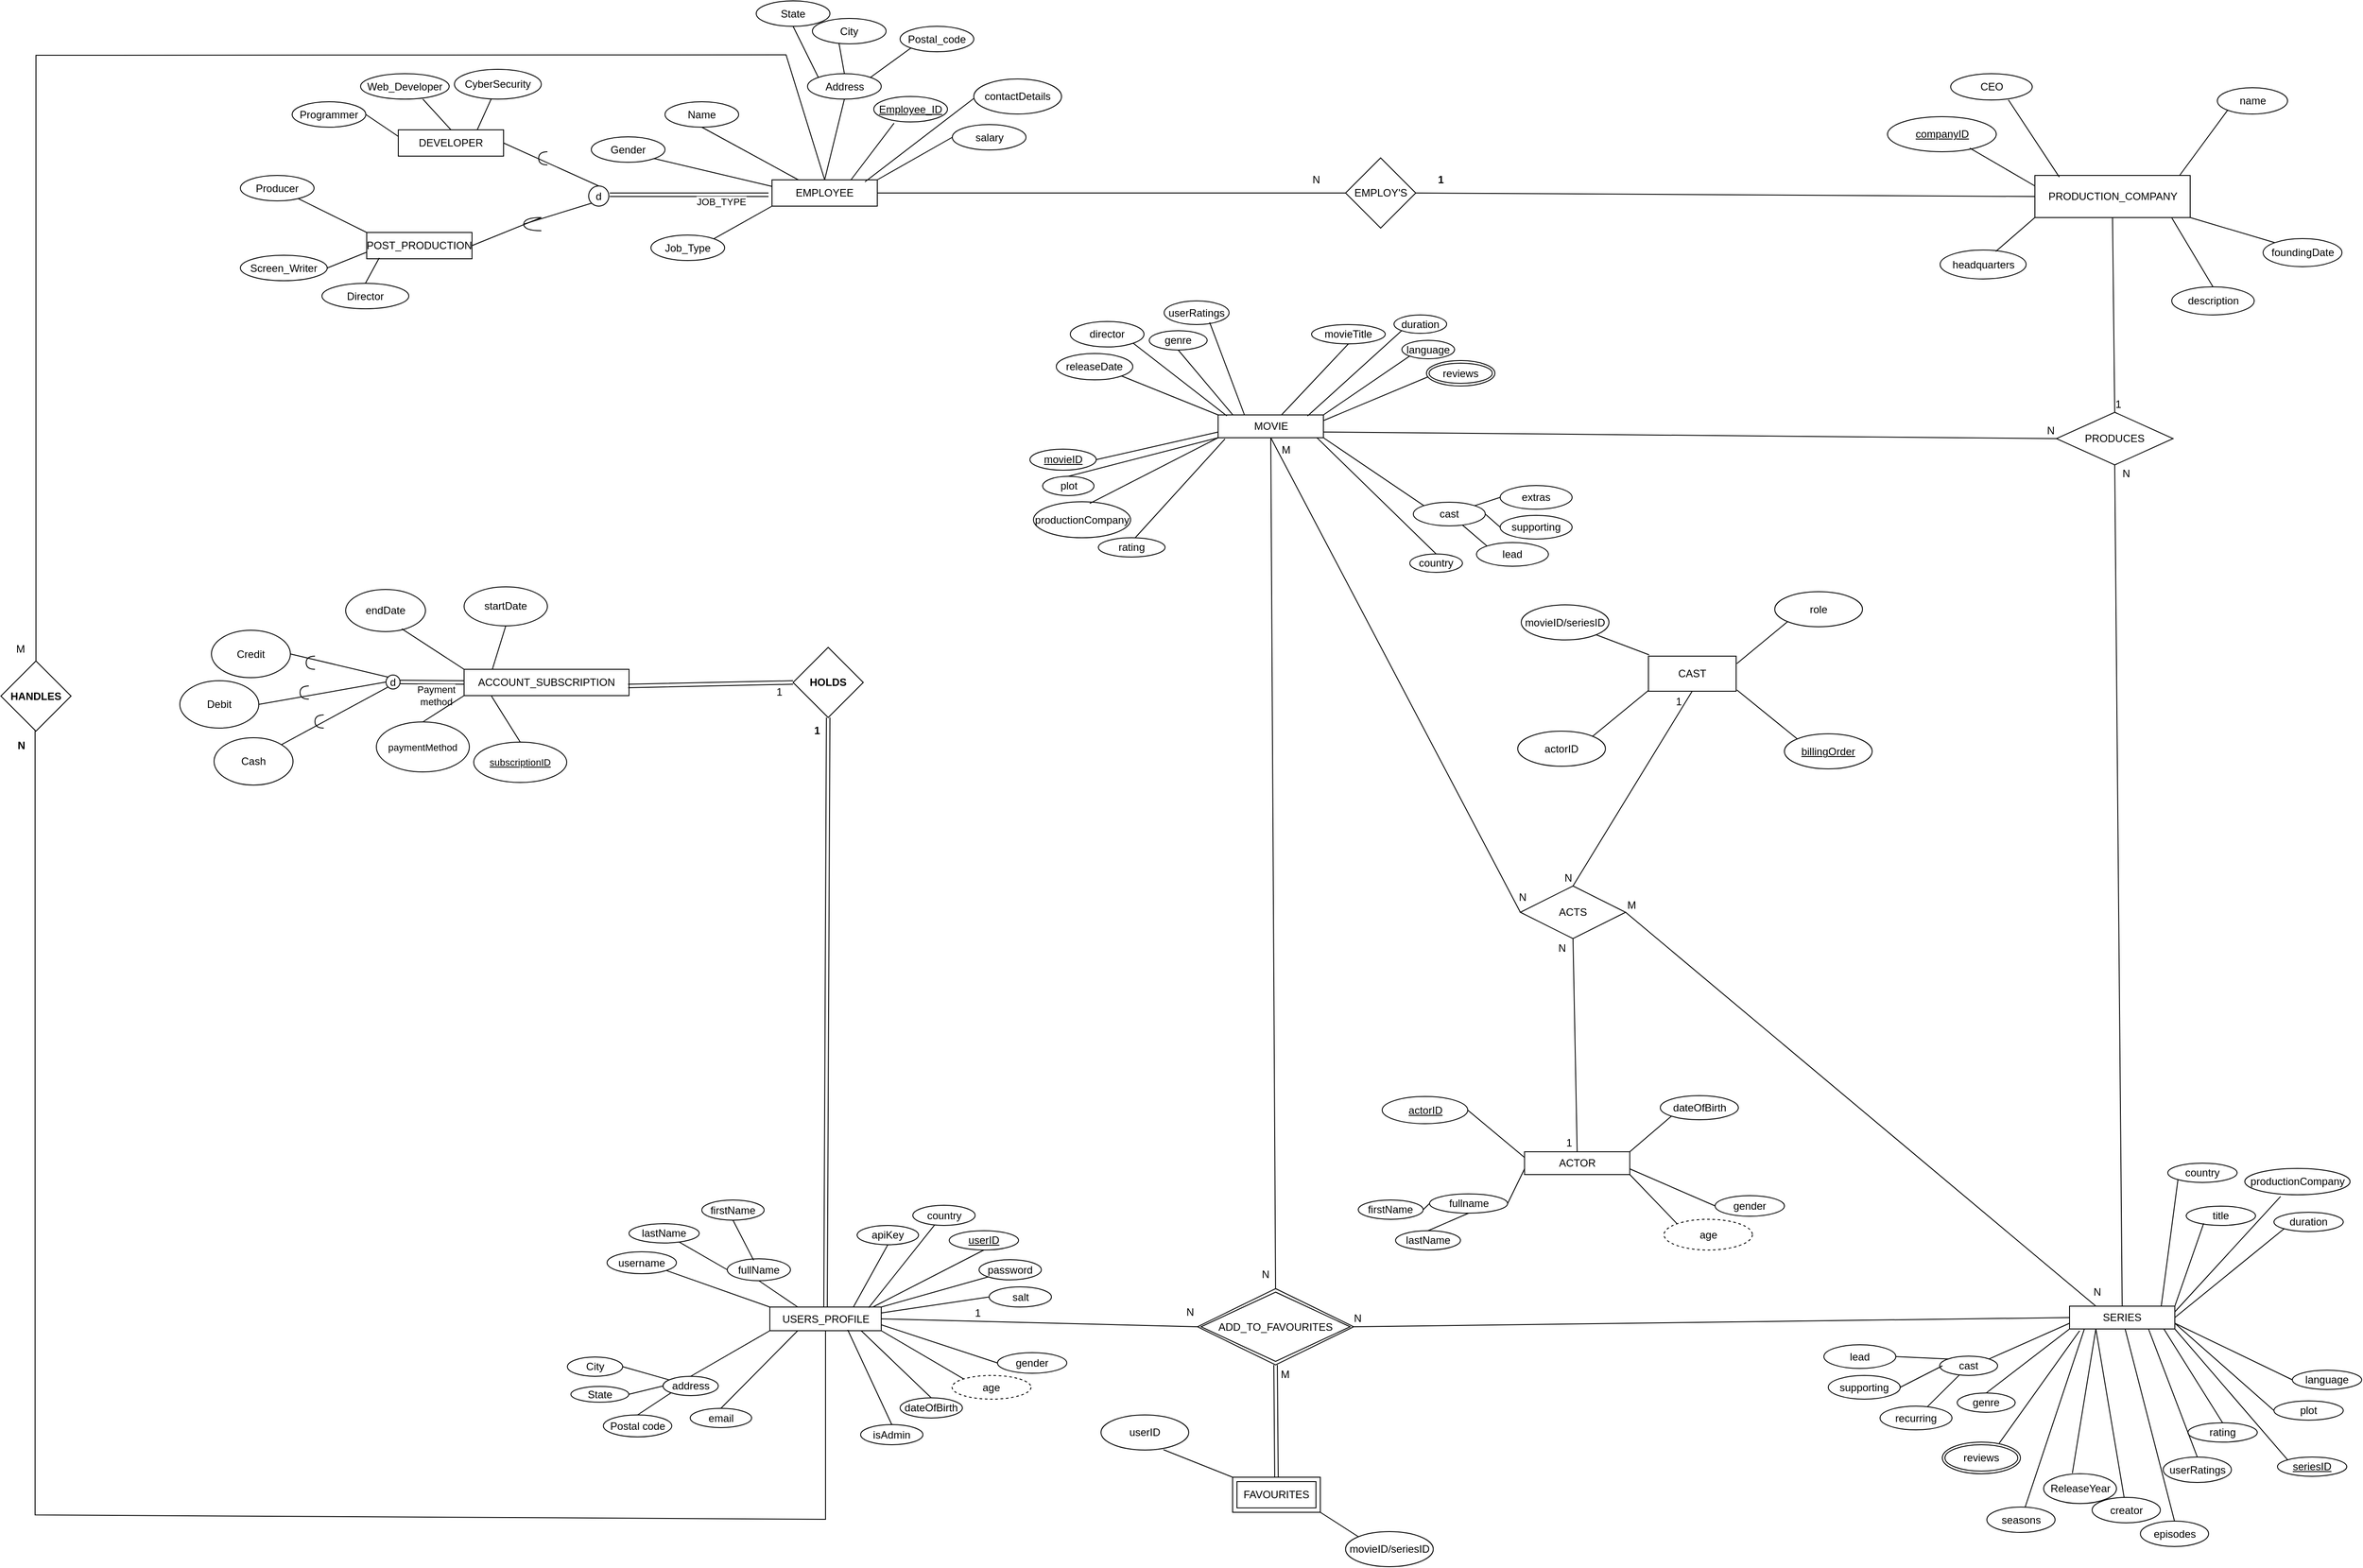 <mxfile version="24.4.0" type="device">
  <diagram name="Page-1" id="eeNC44Kv5N4OVH3Zcb83">
    <mxGraphModel dx="4466" dy="2284" grid="0" gridSize="10" guides="1" tooltips="1" connect="1" arrows="1" fold="1" page="1" pageScale="1" pageWidth="827" pageHeight="1169" math="0" shadow="0">
      <root>
        <mxCell id="0" />
        <mxCell id="1" parent="0" />
        <mxCell id="IYuZv80g8VhSKte-m324-1" value="MOVIE" style="rounded=0;whiteSpace=wrap;html=1;" parent="1" vertex="1">
          <mxGeometry x="-859.5" y="-582" width="120" height="26" as="geometry" />
        </mxCell>
        <mxCell id="IYuZv80g8VhSKte-m324-2" value="SERIES" style="rounded=0;whiteSpace=wrap;html=1;" parent="1" vertex="1">
          <mxGeometry x="111" y="434" width="120" height="26" as="geometry" />
        </mxCell>
        <mxCell id="IYuZv80g8VhSKte-m324-3" value="USERS_PROFILE" style="rounded=0;whiteSpace=wrap;html=1;" parent="1" vertex="1">
          <mxGeometry x="-1370.5" y="435" width="127" height="27" as="geometry" />
        </mxCell>
        <mxCell id="IYuZv80g8VhSKte-m324-8" value="genre" style="ellipse;whiteSpace=wrap;html=1;" parent="1" vertex="1">
          <mxGeometry x="-938" y="-678" width="66" height="22" as="geometry" />
        </mxCell>
        <mxCell id="IYuZv80g8VhSKte-m324-9" value="movieTitle" style="ellipse;whiteSpace=wrap;html=1;" parent="1" vertex="1">
          <mxGeometry x="-753" y="-685" width="84" height="22" as="geometry" />
        </mxCell>
        <mxCell id="IYuZv80g8VhSKte-m324-10" value="title" style="ellipse;whiteSpace=wrap;html=1;" parent="1" vertex="1">
          <mxGeometry x="244" y="320" width="79" height="22" as="geometry" />
        </mxCell>
        <mxCell id="IYuZv80g8VhSKte-m324-11" value="username" style="ellipse;whiteSpace=wrap;html=1;" parent="1" vertex="1">
          <mxGeometry x="-1556" y="372" width="79" height="25" as="geometry" />
        </mxCell>
        <mxCell id="IYuZv80g8VhSKte-m324-12" value="&lt;u&gt;userID&lt;/u&gt;" style="ellipse;whiteSpace=wrap;html=1;" parent="1" vertex="1">
          <mxGeometry x="-1166" y="348" width="79" height="22" as="geometry" />
        </mxCell>
        <mxCell id="IYuZv80g8VhSKte-m324-16" value="&lt;u&gt;seriesID&lt;/u&gt;" style="ellipse;whiteSpace=wrap;html=1;" parent="1" vertex="1">
          <mxGeometry x="348" y="606" width="79" height="22" as="geometry" />
        </mxCell>
        <mxCell id="IYuZv80g8VhSKte-m324-17" value="genre" style="ellipse;whiteSpace=wrap;html=1;" parent="1" vertex="1">
          <mxGeometry x="-17" y="533" width="66" height="22" as="geometry" />
        </mxCell>
        <mxCell id="IYuZv80g8VhSKte-m324-21" value="address" style="ellipse;whiteSpace=wrap;html=1;" parent="1" vertex="1">
          <mxGeometry x="-1492.25" y="514" width="63" height="22" as="geometry" />
        </mxCell>
        <mxCell id="IYuZv80g8VhSKte-m324-22" value="&lt;u&gt;movieID&lt;/u&gt;" style="ellipse;whiteSpace=wrap;html=1;" parent="1" vertex="1">
          <mxGeometry x="-1074" y="-543" width="75.5" height="24" as="geometry" />
        </mxCell>
        <mxCell id="IYuZv80g8VhSKte-m324-23" value="releaseDate" style="ellipse;whiteSpace=wrap;html=1;" parent="1" vertex="1">
          <mxGeometry x="-1044" y="-652" width="87.25" height="30" as="geometry" />
        </mxCell>
        <mxCell id="IYuZv80g8VhSKte-m324-24" style="edgeStyle=orthogonalEdgeStyle;rounded=0;orthogonalLoop=1;jettySize=auto;html=1;exitX=0.5;exitY=1;exitDx=0;exitDy=0;" parent="1" source="IYuZv80g8VhSKte-m324-8" target="IYuZv80g8VhSKte-m324-8" edge="1">
          <mxGeometry relative="1" as="geometry" />
        </mxCell>
        <mxCell id="IYuZv80g8VhSKte-m324-25" value="ReleaseYear" style="ellipse;whiteSpace=wrap;html=1;" parent="1" vertex="1">
          <mxGeometry x="81.5" y="625" width="83" height="34" as="geometry" />
        </mxCell>
        <mxCell id="IYuZv80g8VhSKte-m324-26" value="ACTOR" style="rounded=0;whiteSpace=wrap;html=1;" parent="1" vertex="1">
          <mxGeometry x="-510.25" y="258" width="120" height="26" as="geometry" />
        </mxCell>
        <mxCell id="IYuZv80g8VhSKte-m324-27" value="&lt;u&gt;actorID&lt;/u&gt;" style="ellipse;whiteSpace=wrap;html=1;" parent="1" vertex="1">
          <mxGeometry x="-672.5" y="195" width="97.5" height="31" as="geometry" />
        </mxCell>
        <mxCell id="IYuZv80g8VhSKte-m324-28" value="fullname" style="ellipse;whiteSpace=wrap;html=1;" parent="1" vertex="1">
          <mxGeometry x="-618.5" y="306" width="89" height="22" as="geometry" />
        </mxCell>
        <mxCell id="IYuZv80g8VhSKte-m324-32" value="" style="endArrow=none;html=1;rounded=0;exitX=1;exitY=1;exitDx=0;exitDy=0;entryX=0;entryY=0;entryDx=0;entryDy=0;" parent="1" source="IYuZv80g8VhSKte-m324-11" target="IYuZv80g8VhSKte-m324-3" edge="1">
          <mxGeometry width="50" height="50" relative="1" as="geometry">
            <mxPoint x="-1177" y="427" as="sourcePoint" />
            <mxPoint x="-1127" y="377" as="targetPoint" />
          </mxGeometry>
        </mxCell>
        <mxCell id="IYuZv80g8VhSKte-m324-34" value="" style="endArrow=none;html=1;rounded=0;exitX=0.5;exitY=1;exitDx=0;exitDy=0;entryX=0.925;entryY=0;entryDx=0;entryDy=0;entryPerimeter=0;" parent="1" source="IYuZv80g8VhSKte-m324-12" target="IYuZv80g8VhSKte-m324-3" edge="1">
          <mxGeometry width="50" height="50" relative="1" as="geometry">
            <mxPoint x="-1177" y="429" as="sourcePoint" />
            <mxPoint x="-1252" y="432" as="targetPoint" />
          </mxGeometry>
        </mxCell>
        <mxCell id="IYuZv80g8VhSKte-m324-35" value="" style="endArrow=none;html=1;rounded=0;exitX=1;exitY=0.5;exitDx=0;exitDy=0;entryX=0;entryY=0.75;entryDx=0;entryDy=0;" parent="1" source="IYuZv80g8VhSKte-m324-22" target="IYuZv80g8VhSKte-m324-1" edge="1">
          <mxGeometry width="50" height="50" relative="1" as="geometry">
            <mxPoint x="-666" y="-320" as="sourcePoint" />
            <mxPoint x="-861" y="-559" as="targetPoint" />
          </mxGeometry>
        </mxCell>
        <mxCell id="IYuZv80g8VhSKte-m324-36" value="" style="endArrow=none;html=1;rounded=0;exitX=1;exitY=1;exitDx=0;exitDy=0;entryX=0;entryY=0;entryDx=0;entryDy=0;" parent="1" source="IYuZv80g8VhSKte-m324-23" target="IYuZv80g8VhSKte-m324-1" edge="1">
          <mxGeometry width="50" height="50" relative="1" as="geometry">
            <mxPoint x="-666" y="-320" as="sourcePoint" />
            <mxPoint x="-841" y="-482" as="targetPoint" />
          </mxGeometry>
        </mxCell>
        <mxCell id="IYuZv80g8VhSKte-m324-37" value="" style="endArrow=none;html=1;rounded=0;exitX=0.5;exitY=1;exitDx=0;exitDy=0;entryX=0.142;entryY=0.013;entryDx=0;entryDy=0;entryPerimeter=0;" parent="1" source="IYuZv80g8VhSKte-m324-8" target="IYuZv80g8VhSKte-m324-1" edge="1">
          <mxGeometry width="50" height="50" relative="1" as="geometry">
            <mxPoint x="-666" y="-320" as="sourcePoint" />
            <mxPoint x="-616" y="-370" as="targetPoint" />
          </mxGeometry>
        </mxCell>
        <mxCell id="IYuZv80g8VhSKte-m324-38" value="" style="endArrow=none;html=1;rounded=0;exitX=0.5;exitY=1;exitDx=0;exitDy=0;" parent="1" source="IYuZv80g8VhSKte-m324-9" target="IYuZv80g8VhSKte-m324-1" edge="1">
          <mxGeometry width="50" height="50" relative="1" as="geometry">
            <mxPoint x="-666" y="-320" as="sourcePoint" />
            <mxPoint x="-616" y="-370" as="targetPoint" />
          </mxGeometry>
        </mxCell>
        <mxCell id="IYuZv80g8VhSKte-m324-41" value="" style="endArrow=none;html=1;rounded=0;exitX=1;exitY=0.5;exitDx=0;exitDy=0;entryX=0;entryY=0.75;entryDx=0;entryDy=0;" parent="1" source="IYuZv80g8VhSKte-m324-28" target="IYuZv80g8VhSKte-m324-26" edge="1">
          <mxGeometry width="50" height="50" relative="1" as="geometry">
            <mxPoint x="-306.25" y="173" as="sourcePoint" />
            <mxPoint x="-517.25" y="238" as="targetPoint" />
          </mxGeometry>
        </mxCell>
        <mxCell id="IYuZv80g8VhSKte-m324-42" value="" style="endArrow=none;html=1;rounded=0;exitX=1;exitY=0.5;exitDx=0;exitDy=0;entryX=0;entryY=0.25;entryDx=0;entryDy=0;" parent="1" source="IYuZv80g8VhSKte-m324-27" target="IYuZv80g8VhSKte-m324-26" edge="1">
          <mxGeometry width="50" height="50" relative="1" as="geometry">
            <mxPoint x="-306.25" y="173" as="sourcePoint" />
            <mxPoint x="-256.25" y="123" as="targetPoint" />
          </mxGeometry>
        </mxCell>
        <mxCell id="IYuZv80g8VhSKte-m324-45" value="" style="endArrow=none;html=1;rounded=0;exitX=0;exitY=0;exitDx=0;exitDy=0;entryX=1;entryY=1;entryDx=0;entryDy=0;" parent="1" source="IYuZv80g8VhSKte-m324-16" target="IYuZv80g8VhSKte-m324-2" edge="1">
          <mxGeometry width="50" height="50" relative="1" as="geometry">
            <mxPoint x="24" y="504" as="sourcePoint" />
            <mxPoint x="232" y="462" as="targetPoint" />
          </mxGeometry>
        </mxCell>
        <mxCell id="IYuZv80g8VhSKte-m324-46" value="" style="endArrow=none;html=1;rounded=0;entryX=0.252;entryY=0.893;entryDx=0;entryDy=0;entryPerimeter=0;exitX=1;exitY=0;exitDx=0;exitDy=0;" parent="1" source="IYuZv80g8VhSKte-m324-2" target="IYuZv80g8VhSKte-m324-10" edge="1">
          <mxGeometry width="50" height="50" relative="1" as="geometry">
            <mxPoint x="24" y="504" as="sourcePoint" />
            <mxPoint x="74" y="454" as="targetPoint" />
          </mxGeometry>
        </mxCell>
        <mxCell id="IYuZv80g8VhSKte-m324-47" value="" style="endArrow=none;html=1;rounded=0;entryX=0.5;entryY=0;entryDx=0;entryDy=0;exitX=0;exitY=1;exitDx=0;exitDy=0;" parent="1" source="IYuZv80g8VhSKte-m324-2" target="IYuZv80g8VhSKte-m324-17" edge="1">
          <mxGeometry width="50" height="50" relative="1" as="geometry">
            <mxPoint x="24" y="504" as="sourcePoint" />
            <mxPoint x="74" y="454" as="targetPoint" />
          </mxGeometry>
        </mxCell>
        <mxCell id="IYuZv80g8VhSKte-m324-48" value="" style="endArrow=none;html=1;rounded=0;exitX=0.25;exitY=1;exitDx=0;exitDy=0;entryX=0.394;entryY=-0.016;entryDx=0;entryDy=0;entryPerimeter=0;" parent="1" source="IYuZv80g8VhSKte-m324-2" target="IYuZv80g8VhSKte-m324-25" edge="1">
          <mxGeometry width="50" height="50" relative="1" as="geometry">
            <mxPoint x="24" y="504" as="sourcePoint" />
            <mxPoint x="130.75" y="696" as="targetPoint" />
          </mxGeometry>
        </mxCell>
        <mxCell id="WjvRyhV9_o4QKFCXP_5M-1" value="fullName" style="ellipse;whiteSpace=wrap;html=1;align=center;" parent="1" vertex="1">
          <mxGeometry x="-1419" y="380" width="72" height="25" as="geometry" />
        </mxCell>
        <mxCell id="WjvRyhV9_o4QKFCXP_5M-3" value="" style="endArrow=none;html=1;rounded=0;exitX=0.5;exitY=1;exitDx=0;exitDy=0;entryX=0.25;entryY=0;entryDx=0;entryDy=0;" parent="1" source="WjvRyhV9_o4QKFCXP_5M-1" target="IYuZv80g8VhSKte-m324-3" edge="1">
          <mxGeometry relative="1" as="geometry">
            <mxPoint x="-1216" y="302" as="sourcePoint" />
            <mxPoint x="-1374" y="398" as="targetPoint" />
          </mxGeometry>
        </mxCell>
        <mxCell id="WjvRyhV9_o4QKFCXP_5M-4" value="firstName" style="ellipse;whiteSpace=wrap;html=1;align=center;" parent="1" vertex="1">
          <mxGeometry x="-1448" y="313" width="71" height="23" as="geometry" />
        </mxCell>
        <mxCell id="WjvRyhV9_o4QKFCXP_5M-5" value="lastName" style="ellipse;whiteSpace=wrap;html=1;align=center;" parent="1" vertex="1">
          <mxGeometry x="-1531" y="340" width="80" height="22" as="geometry" />
        </mxCell>
        <mxCell id="WjvRyhV9_o4QKFCXP_5M-6" value="" style="endArrow=none;html=1;rounded=0;exitX=0.5;exitY=1;exitDx=0;exitDy=0;entryX=0.417;entryY=0.067;entryDx=0;entryDy=0;entryPerimeter=0;" parent="1" source="WjvRyhV9_o4QKFCXP_5M-4" target="WjvRyhV9_o4QKFCXP_5M-1" edge="1">
          <mxGeometry relative="1" as="geometry">
            <mxPoint x="-1353" y="321" as="sourcePoint" />
            <mxPoint x="-1394" y="378" as="targetPoint" />
          </mxGeometry>
        </mxCell>
        <mxCell id="WjvRyhV9_o4QKFCXP_5M-8" value="" style="endArrow=none;html=1;rounded=0;entryX=0;entryY=0.5;entryDx=0;entryDy=0;" parent="1" source="WjvRyhV9_o4QKFCXP_5M-5" target="WjvRyhV9_o4QKFCXP_5M-1" edge="1">
          <mxGeometry relative="1" as="geometry">
            <mxPoint x="-1399" y="372" as="sourcePoint" />
            <mxPoint x="-1193" y="321" as="targetPoint" />
          </mxGeometry>
        </mxCell>
        <mxCell id="WjvRyhV9_o4QKFCXP_5M-10" style="edgeStyle=orthogonalEdgeStyle;rounded=0;orthogonalLoop=1;jettySize=auto;html=1;exitX=0.5;exitY=1;exitDx=0;exitDy=0;" parent="1" edge="1">
          <mxGeometry relative="1" as="geometry">
            <mxPoint x="-1512.75" y="477.5" as="sourcePoint" />
            <mxPoint x="-1512.75" y="477.5" as="targetPoint" />
          </mxGeometry>
        </mxCell>
        <mxCell id="WjvRyhV9_o4QKFCXP_5M-13" value="password" style="ellipse;whiteSpace=wrap;html=1;align=center;" parent="1" vertex="1">
          <mxGeometry x="-1132" y="381" width="71" height="23" as="geometry" />
        </mxCell>
        <mxCell id="WjvRyhV9_o4QKFCXP_5M-15" value="" style="endArrow=none;html=1;rounded=0;exitX=0;exitY=1;exitDx=0;exitDy=0;entryX=1;entryY=0;entryDx=0;entryDy=0;" parent="1" source="WjvRyhV9_o4QKFCXP_5M-13" target="IYuZv80g8VhSKte-m324-3" edge="1">
          <mxGeometry width="50" height="50" relative="1" as="geometry">
            <mxPoint x="-1182.653" y="415.678" as="sourcePoint" />
            <mxPoint x="-1290" y="463" as="targetPoint" />
          </mxGeometry>
        </mxCell>
        <mxCell id="WjvRyhV9_o4QKFCXP_5M-16" value="City" style="ellipse;whiteSpace=wrap;html=1;" parent="1" vertex="1">
          <mxGeometry x="-1601.25" y="492" width="63" height="22" as="geometry" />
        </mxCell>
        <mxCell id="WjvRyhV9_o4QKFCXP_5M-17" value="State" style="ellipse;whiteSpace=wrap;html=1;" parent="1" vertex="1">
          <mxGeometry x="-1597.25" y="525.5" width="66" height="18" as="geometry" />
        </mxCell>
        <mxCell id="WjvRyhV9_o4QKFCXP_5M-18" value="Postal code" style="ellipse;whiteSpace=wrap;html=1;" parent="1" vertex="1">
          <mxGeometry x="-1560.25" y="558" width="78" height="25" as="geometry" />
        </mxCell>
        <mxCell id="WjvRyhV9_o4QKFCXP_5M-21" value="" style="endArrow=none;html=1;rounded=0;exitX=1;exitY=0.5;exitDx=0;exitDy=0;" parent="1" source="WjvRyhV9_o4QKFCXP_5M-16" target="IYuZv80g8VhSKte-m324-21" edge="1">
          <mxGeometry width="50" height="50" relative="1" as="geometry">
            <mxPoint x="-1426.25" y="474.5" as="sourcePoint" />
            <mxPoint x="-1374.25" y="488.5" as="targetPoint" />
          </mxGeometry>
        </mxCell>
        <mxCell id="WjvRyhV9_o4QKFCXP_5M-23" value="" style="endArrow=none;html=1;rounded=0;exitX=0.5;exitY=0;exitDx=0;exitDy=0;entryX=0;entryY=1;entryDx=0;entryDy=0;" parent="1" source="WjvRyhV9_o4QKFCXP_5M-18" target="IYuZv80g8VhSKte-m324-21" edge="1">
          <mxGeometry width="50" height="50" relative="1" as="geometry">
            <mxPoint x="-1406.25" y="494.5" as="sourcePoint" />
            <mxPoint x="-1354.25" y="508.5" as="targetPoint" />
          </mxGeometry>
        </mxCell>
        <mxCell id="WjvRyhV9_o4QKFCXP_5M-24" value="" style="endArrow=none;html=1;rounded=0;exitX=0.5;exitY=0;exitDx=0;exitDy=0;entryX=0;entryY=1;entryDx=0;entryDy=0;" parent="1" source="IYuZv80g8VhSKte-m324-21" target="IYuZv80g8VhSKte-m324-3" edge="1">
          <mxGeometry width="50" height="50" relative="1" as="geometry">
            <mxPoint x="-1396.25" y="504.5" as="sourcePoint" />
            <mxPoint x="-1380.75" y="483.5" as="targetPoint" />
          </mxGeometry>
        </mxCell>
        <mxCell id="WjvRyhV9_o4QKFCXP_5M-25" value="email" style="ellipse;whiteSpace=wrap;html=1;" parent="1" vertex="1">
          <mxGeometry x="-1461.25" y="550.5" width="70" height="22" as="geometry" />
        </mxCell>
        <mxCell id="WjvRyhV9_o4QKFCXP_5M-26" value="" style="endArrow=none;html=1;rounded=0;exitX=0.5;exitY=0;exitDx=0;exitDy=0;entryX=0.25;entryY=1;entryDx=0;entryDy=0;" parent="1" source="WjvRyhV9_o4QKFCXP_5M-25" target="IYuZv80g8VhSKte-m324-3" edge="1">
          <mxGeometry width="50" height="50" relative="1" as="geometry">
            <mxPoint x="-1406" y="500" as="sourcePoint" />
            <mxPoint x="-1364" y="480" as="targetPoint" />
          </mxGeometry>
        </mxCell>
        <mxCell id="WjvRyhV9_o4QKFCXP_5M-28" value="dateOfBirth" style="ellipse;whiteSpace=wrap;html=1;align=center;" parent="1" vertex="1">
          <mxGeometry x="-1222" y="538.5" width="71" height="23" as="geometry" />
        </mxCell>
        <mxCell id="WjvRyhV9_o4QKFCXP_5M-29" value="" style="endArrow=none;html=1;rounded=0;exitX=0.5;exitY=0;exitDx=0;exitDy=0;entryX=0.82;entryY=1;entryDx=0;entryDy=0;entryPerimeter=0;" parent="1" source="WjvRyhV9_o4QKFCXP_5M-28" target="IYuZv80g8VhSKte-m324-3" edge="1">
          <mxGeometry width="50" height="50" relative="1" as="geometry">
            <mxPoint x="-1358" y="525" as="sourcePoint" />
            <mxPoint x="-1329" y="472" as="targetPoint" />
          </mxGeometry>
        </mxCell>
        <mxCell id="WjvRyhV9_o4QKFCXP_5M-32" value="" style="endArrow=none;html=1;rounded=0;exitX=1;exitY=0.5;exitDx=0;exitDy=0;entryX=0;entryY=0.5;entryDx=0;entryDy=0;" parent="1" source="WjvRyhV9_o4QKFCXP_5M-17" target="IYuZv80g8VhSKte-m324-21" edge="1">
          <mxGeometry width="50" height="50" relative="1" as="geometry">
            <mxPoint x="-1511.25" y="507.5" as="sourcePoint" />
            <mxPoint x="-1458.25" y="523.5" as="targetPoint" />
          </mxGeometry>
        </mxCell>
        <mxCell id="WjvRyhV9_o4QKFCXP_5M-33" value="age" style="ellipse;whiteSpace=wrap;html=1;align=center;dashed=1;" parent="1" vertex="1">
          <mxGeometry x="-1162.75" y="513" width="90" height="27" as="geometry" />
        </mxCell>
        <mxCell id="WjvRyhV9_o4QKFCXP_5M-34" value="" style="endArrow=none;html=1;rounded=0;exitX=0;exitY=0;exitDx=0;exitDy=0;entryX=1;entryY=1;entryDx=0;entryDy=0;" parent="1" source="WjvRyhV9_o4QKFCXP_5M-33" target="IYuZv80g8VhSKte-m324-3" edge="1">
          <mxGeometry width="50" height="50" relative="1" as="geometry">
            <mxPoint x="-1221" y="542" as="sourcePoint" />
            <mxPoint x="-1256" y="472" as="targetPoint" />
          </mxGeometry>
        </mxCell>
        <mxCell id="4xoYJjt1EuWZ6XjGn5b5-1" value="gender" style="ellipse;whiteSpace=wrap;html=1;align=center;" parent="1" vertex="1">
          <mxGeometry x="-1111" y="487" width="79" height="23.5" as="geometry" />
        </mxCell>
        <mxCell id="4xoYJjt1EuWZ6XjGn5b5-3" value="" style="endArrow=none;html=1;rounded=0;exitX=0;exitY=0.5;exitDx=0;exitDy=0;entryX=1;entryY=0.75;entryDx=0;entryDy=0;" parent="1" source="4xoYJjt1EuWZ6XjGn5b5-1" target="IYuZv80g8VhSKte-m324-3" edge="1">
          <mxGeometry width="50" height="50" relative="1" as="geometry">
            <mxPoint x="-1178" y="518" as="sourcePoint" />
            <mxPoint x="-1233" y="472" as="targetPoint" />
          </mxGeometry>
        </mxCell>
        <mxCell id="4xoYJjt1EuWZ6XjGn5b5-6" value="salt" style="ellipse;whiteSpace=wrap;html=1;align=center;" parent="1" vertex="1">
          <mxGeometry x="-1120.5" y="412" width="71" height="23" as="geometry" />
        </mxCell>
        <mxCell id="4xoYJjt1EuWZ6XjGn5b5-8" value="" style="endArrow=none;html=1;rounded=0;exitX=0;exitY=0.5;exitDx=0;exitDy=0;entryX=1;entryY=0.25;entryDx=0;entryDy=0;" parent="1" source="4xoYJjt1EuWZ6XjGn5b5-6" target="IYuZv80g8VhSKte-m324-3" edge="1">
          <mxGeometry width="50" height="50" relative="1" as="geometry">
            <mxPoint x="-1124" y="414" as="sourcePoint" />
            <mxPoint x="-1233" y="445" as="targetPoint" />
          </mxGeometry>
        </mxCell>
        <mxCell id="4xoYJjt1EuWZ6XjGn5b5-9" value="country" style="ellipse;whiteSpace=wrap;html=1;align=center;" parent="1" vertex="1">
          <mxGeometry x="-1207.5" y="319" width="71" height="23" as="geometry" />
        </mxCell>
        <mxCell id="4xoYJjt1EuWZ6XjGn5b5-10" value="" style="endArrow=none;html=1;rounded=0;exitX=0.347;exitY=0.986;exitDx=0;exitDy=0;entryX=0.888;entryY=0.025;entryDx=0;entryDy=0;entryPerimeter=0;exitPerimeter=0;" parent="1" source="4xoYJjt1EuWZ6XjGn5b5-9" target="IYuZv80g8VhSKte-m324-3" edge="1">
          <mxGeometry width="50" height="50" relative="1" as="geometry">
            <mxPoint x="-1198" y="366" as="sourcePoint" />
            <mxPoint x="-1306" y="432" as="targetPoint" />
          </mxGeometry>
        </mxCell>
        <mxCell id="4xoYJjt1EuWZ6XjGn5b5-11" value="isAdmin" style="ellipse;whiteSpace=wrap;html=1;align=center;" parent="1" vertex="1">
          <mxGeometry x="-1267" y="569" width="71" height="23" as="geometry" />
        </mxCell>
        <mxCell id="4xoYJjt1EuWZ6XjGn5b5-12" value="" style="endArrow=none;html=1;rounded=0;exitX=0.5;exitY=0;exitDx=0;exitDy=0;entryX=0.699;entryY=0.963;entryDx=0;entryDy=0;entryPerimeter=0;" parent="1" source="4xoYJjt1EuWZ6XjGn5b5-11" target="IYuZv80g8VhSKte-m324-3" edge="1">
          <mxGeometry width="50" height="50" relative="1" as="geometry">
            <mxPoint x="-1176" y="549" as="sourcePoint" />
            <mxPoint x="-1256" y="472" as="targetPoint" />
          </mxGeometry>
        </mxCell>
        <mxCell id="4xoYJjt1EuWZ6XjGn5b5-13" value="apiKey" style="ellipse;whiteSpace=wrap;html=1;" parent="1" vertex="1">
          <mxGeometry x="-1271" y="342" width="70" height="22" as="geometry" />
        </mxCell>
        <mxCell id="4xoYJjt1EuWZ6XjGn5b5-14" value="" style="endArrow=none;html=1;rounded=0;exitX=0.5;exitY=1;exitDx=0;exitDy=0;entryX=0.75;entryY=0;entryDx=0;entryDy=0;" parent="1" source="4xoYJjt1EuWZ6XjGn5b5-13" target="IYuZv80g8VhSKte-m324-3" edge="1">
          <mxGeometry width="50" height="50" relative="1" as="geometry">
            <mxPoint x="-1173" y="352" as="sourcePoint" />
            <mxPoint x="-1248" y="446" as="targetPoint" />
          </mxGeometry>
        </mxCell>
        <mxCell id="4xoYJjt1EuWZ6XjGn5b5-21" value="director" style="ellipse;whiteSpace=wrap;html=1;" parent="1" vertex="1">
          <mxGeometry x="-1028" y="-688.5" width="84" height="29" as="geometry" />
        </mxCell>
        <mxCell id="4xoYJjt1EuWZ6XjGn5b5-22" value="" style="endArrow=none;html=1;rounded=0;exitX=1;exitY=1;exitDx=0;exitDy=0;entryX=0.083;entryY=0.043;entryDx=0;entryDy=0;entryPerimeter=0;" parent="1" source="4xoYJjt1EuWZ6XjGn5b5-21" target="IYuZv80g8VhSKte-m324-1" edge="1">
          <mxGeometry width="50" height="50" relative="1" as="geometry">
            <mxPoint x="-961" y="-591" as="sourcePoint" />
            <mxPoint x="-849" y="-572" as="targetPoint" />
          </mxGeometry>
        </mxCell>
        <mxCell id="4xoYJjt1EuWZ6XjGn5b5-24" value="cast" style="ellipse;whiteSpace=wrap;html=1;" parent="1" vertex="1">
          <mxGeometry x="-637" y="-482.5" width="82" height="27" as="geometry" />
        </mxCell>
        <mxCell id="4xoYJjt1EuWZ6XjGn5b5-25" value="" style="endArrow=none;html=1;rounded=0;exitX=0;exitY=0;exitDx=0;exitDy=0;entryX=1;entryY=1;entryDx=0;entryDy=0;" parent="1" source="4xoYJjt1EuWZ6XjGn5b5-24" target="IYuZv80g8VhSKte-m324-1" edge="1">
          <mxGeometry width="50" height="50" relative="1" as="geometry">
            <mxPoint x="-956" y="-524" as="sourcePoint" />
            <mxPoint x="-849" y="-552" as="targetPoint" />
          </mxGeometry>
        </mxCell>
        <mxCell id="4xoYJjt1EuWZ6XjGn5b5-27" value="lead" style="ellipse;whiteSpace=wrap;html=1;" parent="1" vertex="1">
          <mxGeometry x="-565" y="-436.5" width="82" height="27" as="geometry" />
        </mxCell>
        <mxCell id="4xoYJjt1EuWZ6XjGn5b5-28" value="supporting" style="ellipse;whiteSpace=wrap;html=1;" parent="1" vertex="1">
          <mxGeometry x="-538" y="-467.5" width="82" height="27" as="geometry" />
        </mxCell>
        <mxCell id="4xoYJjt1EuWZ6XjGn5b5-29" value="" style="endArrow=none;html=1;rounded=0;exitX=0;exitY=0;exitDx=0;exitDy=0;" parent="1" source="4xoYJjt1EuWZ6XjGn5b5-27" target="4xoYJjt1EuWZ6XjGn5b5-24" edge="1">
          <mxGeometry width="50" height="50" relative="1" as="geometry">
            <mxPoint x="-615" y="-468.5" as="sourcePoint" />
            <mxPoint x="-663" y="-506.5" as="targetPoint" />
          </mxGeometry>
        </mxCell>
        <mxCell id="4xoYJjt1EuWZ6XjGn5b5-30" value="" style="endArrow=none;html=1;rounded=0;entryX=1;entryY=0.5;entryDx=0;entryDy=0;exitX=0;exitY=0.5;exitDx=0;exitDy=0;" parent="1" source="4xoYJjt1EuWZ6XjGn5b5-28" target="4xoYJjt1EuWZ6XjGn5b5-24" edge="1">
          <mxGeometry width="50" height="50" relative="1" as="geometry">
            <mxPoint x="-537" y="-460" as="sourcePoint" />
            <mxPoint x="-663" y="-506.5" as="targetPoint" />
          </mxGeometry>
        </mxCell>
        <mxCell id="4xoYJjt1EuWZ6XjGn5b5-31" value="extras" style="ellipse;whiteSpace=wrap;html=1;" parent="1" vertex="1">
          <mxGeometry x="-538" y="-501.5" width="82" height="27" as="geometry" />
        </mxCell>
        <mxCell id="4xoYJjt1EuWZ6XjGn5b5-33" value="" style="endArrow=none;html=1;rounded=0;exitX=0;exitY=0.5;exitDx=0;exitDy=0;entryX=1;entryY=0;entryDx=0;entryDy=0;" parent="1" source="4xoYJjt1EuWZ6XjGn5b5-31" target="4xoYJjt1EuWZ6XjGn5b5-24" edge="1">
          <mxGeometry width="50" height="50" relative="1" as="geometry">
            <mxPoint x="-615" y="-468.5" as="sourcePoint" />
            <mxPoint x="-663" y="-506.5" as="targetPoint" />
          </mxGeometry>
        </mxCell>
        <mxCell id="4xoYJjt1EuWZ6XjGn5b5-34" value="plot" style="ellipse;whiteSpace=wrap;html=1;" parent="1" vertex="1">
          <mxGeometry x="-1059.5" y="-512" width="58.5" height="22" as="geometry" />
        </mxCell>
        <mxCell id="4xoYJjt1EuWZ6XjGn5b5-35" value="" style="endArrow=none;html=1;rounded=0;exitX=0.5;exitY=0;exitDx=0;exitDy=0;entryX=0;entryY=1;entryDx=0;entryDy=0;" parent="1" source="4xoYJjt1EuWZ6XjGn5b5-34" target="IYuZv80g8VhSKte-m324-1" edge="1">
          <mxGeometry width="50" height="50" relative="1" as="geometry">
            <mxPoint x="-950" y="-509" as="sourcePoint" />
            <mxPoint x="-849" y="-552" as="targetPoint" />
          </mxGeometry>
        </mxCell>
        <mxCell id="4xoYJjt1EuWZ6XjGn5b5-36" value="rating" style="ellipse;whiteSpace=wrap;html=1;" parent="1" vertex="1">
          <mxGeometry x="-996" y="-442" width="76" height="22" as="geometry" />
        </mxCell>
        <mxCell id="4xoYJjt1EuWZ6XjGn5b5-37" value="" style="endArrow=none;html=1;rounded=0;entryX=0.066;entryY=1.051;entryDx=0;entryDy=0;entryPerimeter=0;" parent="1" target="IYuZv80g8VhSKte-m324-1" edge="1">
          <mxGeometry width="50" height="50" relative="1" as="geometry">
            <mxPoint x="-954" y="-442" as="sourcePoint" />
            <mxPoint x="-849" y="-546" as="targetPoint" />
          </mxGeometry>
        </mxCell>
        <mxCell id="4xoYJjt1EuWZ6XjGn5b5-38" value="duration" style="ellipse;whiteSpace=wrap;html=1;" parent="1" vertex="1">
          <mxGeometry x="-659" y="-696" width="60" height="21" as="geometry" />
        </mxCell>
        <mxCell id="4xoYJjt1EuWZ6XjGn5b5-39" value="" style="endArrow=none;html=1;rounded=0;exitX=0;exitY=1;exitDx=0;exitDy=0;entryX=0.849;entryY=0.049;entryDx=0;entryDy=0;entryPerimeter=0;" parent="1" source="4xoYJjt1EuWZ6XjGn5b5-38" target="IYuZv80g8VhSKte-m324-1" edge="1">
          <mxGeometry width="50" height="50" relative="1" as="geometry">
            <mxPoint x="-701" y="-653" as="sourcePoint" />
            <mxPoint x="-767" y="-581" as="targetPoint" />
          </mxGeometry>
        </mxCell>
        <mxCell id="4xoYJjt1EuWZ6XjGn5b5-41" value="language" style="ellipse;whiteSpace=wrap;html=1;" parent="1" vertex="1">
          <mxGeometry x="-650" y="-667" width="60" height="21" as="geometry" />
        </mxCell>
        <mxCell id="4xoYJjt1EuWZ6XjGn5b5-42" value="" style="endArrow=none;html=1;rounded=0;exitX=0;exitY=1;exitDx=0;exitDy=0;entryX=1;entryY=0;entryDx=0;entryDy=0;" parent="1" source="4xoYJjt1EuWZ6XjGn5b5-41" target="IYuZv80g8VhSKte-m324-1" edge="1">
          <mxGeometry width="50" height="50" relative="1" as="geometry">
            <mxPoint x="-640" y="-668" as="sourcePoint" />
            <mxPoint x="-748" y="-571" as="targetPoint" />
          </mxGeometry>
        </mxCell>
        <mxCell id="4xoYJjt1EuWZ6XjGn5b5-43" value="country" style="ellipse;whiteSpace=wrap;html=1;" parent="1" vertex="1">
          <mxGeometry x="-641" y="-423.5" width="60" height="21" as="geometry" />
        </mxCell>
        <mxCell id="4xoYJjt1EuWZ6XjGn5b5-44" value="" style="endArrow=none;html=1;rounded=0;exitX=0.5;exitY=0;exitDx=0;exitDy=0;entryX=0.939;entryY=1.002;entryDx=0;entryDy=0;entryPerimeter=0;" parent="1" source="4xoYJjt1EuWZ6XjGn5b5-43" target="IYuZv80g8VhSKte-m324-1" edge="1">
          <mxGeometry width="50" height="50" relative="1" as="geometry">
            <mxPoint x="-681" y="-508" as="sourcePoint" />
            <mxPoint x="-729" y="-546" as="targetPoint" />
          </mxGeometry>
        </mxCell>
        <mxCell id="4xoYJjt1EuWZ6XjGn5b5-45" value="productionCompany" style="ellipse;whiteSpace=wrap;html=1;" parent="1" vertex="1">
          <mxGeometry x="-1070" y="-483" width="110.75" height="41" as="geometry" />
        </mxCell>
        <mxCell id="4xoYJjt1EuWZ6XjGn5b5-46" value="" style="endArrow=none;html=1;rounded=0;exitX=0.579;exitY=0.048;exitDx=0;exitDy=0;entryX=0;entryY=1;entryDx=0;entryDy=0;exitPerimeter=0;" parent="1" source="4xoYJjt1EuWZ6XjGn5b5-45" target="IYuZv80g8VhSKte-m324-1" edge="1">
          <mxGeometry width="50" height="50" relative="1" as="geometry">
            <mxPoint x="-1020" y="-502" as="sourcePoint" />
            <mxPoint x="-849" y="-546" as="targetPoint" />
          </mxGeometry>
        </mxCell>
        <mxCell id="4xoYJjt1EuWZ6XjGn5b5-48" value="" style="endArrow=none;html=1;rounded=0;exitX=0;exitY=0.5;exitDx=0;exitDy=0;entryX=1;entryY=0.25;entryDx=0;entryDy=0;" parent="1" target="IYuZv80g8VhSKte-m324-1" edge="1">
          <mxGeometry width="50" height="50" relative="1" as="geometry">
            <mxPoint x="-620.0" y="-625.5" as="sourcePoint" />
            <mxPoint x="-729" y="-572" as="targetPoint" />
          </mxGeometry>
        </mxCell>
        <mxCell id="4xoYJjt1EuWZ6XjGn5b5-49" value="userRatings" style="ellipse;whiteSpace=wrap;html=1;" parent="1" vertex="1">
          <mxGeometry x="-921" y="-712" width="74" height="27" as="geometry" />
        </mxCell>
        <mxCell id="4xoYJjt1EuWZ6XjGn5b5-50" value="" style="endArrow=none;html=1;rounded=0;exitX=0.7;exitY=0.906;exitDx=0;exitDy=0;entryX=0.25;entryY=0;entryDx=0;entryDy=0;exitPerimeter=0;" parent="1" source="4xoYJjt1EuWZ6XjGn5b5-49" target="IYuZv80g8VhSKte-m324-1" edge="1">
          <mxGeometry width="50" height="50" relative="1" as="geometry">
            <mxPoint x="-895" y="-646" as="sourcePoint" />
            <mxPoint x="-819" y="-572" as="targetPoint" />
          </mxGeometry>
        </mxCell>
        <mxCell id="4xoYJjt1EuWZ6XjGn5b5-51" value="reviews" style="ellipse;shape=doubleEllipse;margin=3;whiteSpace=wrap;html=1;align=center;" parent="1" vertex="1">
          <mxGeometry x="-622" y="-644" width="78" height="29" as="geometry" />
        </mxCell>
        <mxCell id="4xoYJjt1EuWZ6XjGn5b5-53" value="creator" style="ellipse;whiteSpace=wrap;html=1;" parent="1" vertex="1">
          <mxGeometry x="136.75" y="652" width="77.75" height="29" as="geometry" />
        </mxCell>
        <mxCell id="4xoYJjt1EuWZ6XjGn5b5-54" value="" style="endArrow=none;html=1;rounded=0;exitX=0.25;exitY=1;exitDx=0;exitDy=0;" parent="1" source="IYuZv80g8VhSKte-m324-2" target="4xoYJjt1EuWZ6XjGn5b5-53" edge="1">
          <mxGeometry width="50" height="50" relative="1" as="geometry">
            <mxPoint x="103" y="436" as="sourcePoint" />
            <mxPoint x="41" y="380" as="targetPoint" />
          </mxGeometry>
        </mxCell>
        <mxCell id="4xoYJjt1EuWZ6XjGn5b5-56" value="productionCompany" style="ellipse;whiteSpace=wrap;html=1;" parent="1" vertex="1">
          <mxGeometry x="310.75" y="277" width="120" height="30" as="geometry" />
        </mxCell>
        <mxCell id="4xoYJjt1EuWZ6XjGn5b5-57" value="" style="endArrow=none;html=1;rounded=0;entryX=0.03;entryY=0.747;entryDx=0;entryDy=0;entryPerimeter=0;exitX=1;exitY=0.25;exitDx=0;exitDy=0;" parent="1" source="IYuZv80g8VhSKte-m324-2" edge="1">
          <mxGeometry width="50" height="50" relative="1" as="geometry">
            <mxPoint x="241" y="444" as="sourcePoint" />
            <mxPoint x="351.6" y="308.91" as="targetPoint" />
          </mxGeometry>
        </mxCell>
        <mxCell id="4xoYJjt1EuWZ6XjGn5b5-58" value="cast" style="ellipse;whiteSpace=wrap;html=1;" parent="1" vertex="1">
          <mxGeometry x="-37" y="491" width="66" height="22" as="geometry" />
        </mxCell>
        <mxCell id="4xoYJjt1EuWZ6XjGn5b5-59" value="" style="endArrow=none;html=1;rounded=0;entryX=1;entryY=0;entryDx=0;entryDy=0;exitX=0;exitY=0.75;exitDx=0;exitDy=0;" parent="1" source="IYuZv80g8VhSKte-m324-2" target="4xoYJjt1EuWZ6XjGn5b5-58" edge="1">
          <mxGeometry width="50" height="50" relative="1" as="geometry">
            <mxPoint x="121" y="470" as="sourcePoint" />
            <mxPoint x="7" y="555" as="targetPoint" />
          </mxGeometry>
        </mxCell>
        <mxCell id="4xoYJjt1EuWZ6XjGn5b5-61" value="plot" style="ellipse;whiteSpace=wrap;html=1;" parent="1" vertex="1">
          <mxGeometry x="344" y="542" width="79" height="22" as="geometry" />
        </mxCell>
        <mxCell id="4xoYJjt1EuWZ6XjGn5b5-62" value="" style="endArrow=none;html=1;rounded=0;exitX=0;exitY=0.5;exitDx=0;exitDy=0;entryX=1;entryY=0.75;entryDx=0;entryDy=0;" parent="1" source="4xoYJjt1EuWZ6XjGn5b5-61" target="IYuZv80g8VhSKte-m324-2" edge="1">
          <mxGeometry width="50" height="50" relative="1" as="geometry">
            <mxPoint x="323" y="555" as="sourcePoint" />
            <mxPoint x="241" y="470" as="targetPoint" />
          </mxGeometry>
        </mxCell>
        <mxCell id="4xoYJjt1EuWZ6XjGn5b5-63" value="lead" style="ellipse;whiteSpace=wrap;html=1;" parent="1" vertex="1">
          <mxGeometry x="-169" y="478" width="82" height="27" as="geometry" />
        </mxCell>
        <mxCell id="4xoYJjt1EuWZ6XjGn5b5-64" value="supporting" style="ellipse;whiteSpace=wrap;html=1;" parent="1" vertex="1">
          <mxGeometry x="-164" y="513" width="82" height="27" as="geometry" />
        </mxCell>
        <mxCell id="4xoYJjt1EuWZ6XjGn5b5-65" value="recurring" style="ellipse;whiteSpace=wrap;html=1;" parent="1" vertex="1">
          <mxGeometry x="-105" y="548" width="82" height="27" as="geometry" />
        </mxCell>
        <mxCell id="4xoYJjt1EuWZ6XjGn5b5-66" value="" style="endArrow=none;html=1;rounded=0;exitX=0;exitY=0;exitDx=0;exitDy=0;entryX=1;entryY=0.5;entryDx=0;entryDy=0;" parent="1" source="4xoYJjt1EuWZ6XjGn5b5-58" target="4xoYJjt1EuWZ6XjGn5b5-63" edge="1">
          <mxGeometry width="50" height="50" relative="1" as="geometry">
            <mxPoint x="121" y="464" as="sourcePoint" />
            <mxPoint x="-94" y="491" as="targetPoint" />
          </mxGeometry>
        </mxCell>
        <mxCell id="4xoYJjt1EuWZ6XjGn5b5-67" value="" style="endArrow=none;html=1;rounded=0;entryX=1;entryY=0.5;entryDx=0;entryDy=0;exitX=0.047;exitY=0.5;exitDx=0;exitDy=0;exitPerimeter=0;" parent="1" source="4xoYJjt1EuWZ6XjGn5b5-58" target="4xoYJjt1EuWZ6XjGn5b5-64" edge="1">
          <mxGeometry width="50" height="50" relative="1" as="geometry">
            <mxPoint x="-52" y="524" as="sourcePoint" />
            <mxPoint x="-88" y="511" as="targetPoint" />
          </mxGeometry>
        </mxCell>
        <mxCell id="4xoYJjt1EuWZ6XjGn5b5-68" value="" style="endArrow=none;html=1;rounded=0;" parent="1" source="4xoYJjt1EuWZ6XjGn5b5-58" target="4xoYJjt1EuWZ6XjGn5b5-65" edge="1">
          <mxGeometry width="50" height="50" relative="1" as="geometry">
            <mxPoint x="-58" y="532" as="sourcePoint" />
            <mxPoint x="-92" y="556" as="targetPoint" />
          </mxGeometry>
        </mxCell>
        <mxCell id="4xoYJjt1EuWZ6XjGn5b5-72" value="rating" style="ellipse;whiteSpace=wrap;html=1;" parent="1" vertex="1">
          <mxGeometry x="246" y="567" width="79" height="22" as="geometry" />
        </mxCell>
        <mxCell id="4xoYJjt1EuWZ6XjGn5b5-73" value="" style="endArrow=none;html=1;rounded=0;exitX=0.5;exitY=0;exitDx=0;exitDy=0;entryX=0.894;entryY=0.987;entryDx=0;entryDy=0;entryPerimeter=0;" parent="1" source="4xoYJjt1EuWZ6XjGn5b5-72" target="IYuZv80g8VhSKte-m324-2" edge="1">
          <mxGeometry width="50" height="50" relative="1" as="geometry">
            <mxPoint x="323" y="555" as="sourcePoint" />
            <mxPoint x="241" y="470" as="targetPoint" />
          </mxGeometry>
        </mxCell>
        <mxCell id="4xoYJjt1EuWZ6XjGn5b5-74" value="seasons" style="ellipse;whiteSpace=wrap;html=1;" parent="1" vertex="1">
          <mxGeometry x="16.75" y="663" width="77.75" height="29" as="geometry" />
        </mxCell>
        <mxCell id="4xoYJjt1EuWZ6XjGn5b5-75" value="" style="endArrow=none;html=1;rounded=0;exitX=0.14;exitY=1.015;exitDx=0;exitDy=0;exitPerimeter=0;" parent="1" source="IYuZv80g8VhSKte-m324-2" target="4xoYJjt1EuWZ6XjGn5b5-74" edge="1">
          <mxGeometry width="50" height="50" relative="1" as="geometry">
            <mxPoint x="121" y="451" as="sourcePoint" />
            <mxPoint y="398" as="targetPoint" />
          </mxGeometry>
        </mxCell>
        <mxCell id="4xoYJjt1EuWZ6XjGn5b5-76" value="episodes" style="ellipse;whiteSpace=wrap;html=1;" parent="1" vertex="1">
          <mxGeometry x="191.75" y="679" width="77.75" height="29" as="geometry" />
        </mxCell>
        <mxCell id="4xoYJjt1EuWZ6XjGn5b5-77" value="" style="endArrow=none;html=1;rounded=0;entryX=0.5;entryY=0;entryDx=0;entryDy=0;" parent="1" source="IYuZv80g8VhSKte-m324-2" target="4xoYJjt1EuWZ6XjGn5b5-76" edge="1">
          <mxGeometry width="50" height="50" relative="1" as="geometry">
            <mxPoint x="121" y="451" as="sourcePoint" />
            <mxPoint x="214.75" y="762" as="targetPoint" />
          </mxGeometry>
        </mxCell>
        <mxCell id="4xoYJjt1EuWZ6XjGn5b5-78" style="edgeStyle=orthogonalEdgeStyle;rounded=0;orthogonalLoop=1;jettySize=auto;html=1;exitX=0.5;exitY=1;exitDx=0;exitDy=0;" parent="1" source="IYuZv80g8VhSKte-m324-10" target="IYuZv80g8VhSKte-m324-10" edge="1">
          <mxGeometry relative="1" as="geometry" />
        </mxCell>
        <mxCell id="4xoYJjt1EuWZ6XjGn5b5-79" value="duration" style="ellipse;whiteSpace=wrap;html=1;" parent="1" vertex="1">
          <mxGeometry x="344" y="327" width="79" height="22" as="geometry" />
        </mxCell>
        <mxCell id="4xoYJjt1EuWZ6XjGn5b5-80" value="" style="endArrow=none;html=1;rounded=0;exitX=0;exitY=1;exitDx=0;exitDy=0;entryX=1;entryY=0.5;entryDx=0;entryDy=0;" parent="1" source="4xoYJjt1EuWZ6XjGn5b5-79" target="IYuZv80g8VhSKte-m324-2" edge="1">
          <mxGeometry width="50" height="50" relative="1" as="geometry">
            <mxPoint x="338" y="532" as="sourcePoint" />
            <mxPoint x="241" y="464" as="targetPoint" />
          </mxGeometry>
        </mxCell>
        <mxCell id="4xoYJjt1EuWZ6XjGn5b5-81" value="language" style="ellipse;whiteSpace=wrap;html=1;" parent="1" vertex="1">
          <mxGeometry x="365" y="507" width="79" height="22" as="geometry" />
        </mxCell>
        <mxCell id="4xoYJjt1EuWZ6XjGn5b5-82" value="" style="endArrow=none;html=1;rounded=0;exitX=0;exitY=0.5;exitDx=0;exitDy=0;entryX=1;entryY=0.75;entryDx=0;entryDy=0;" parent="1" source="4xoYJjt1EuWZ6XjGn5b5-81" target="IYuZv80g8VhSKte-m324-2" edge="1">
          <mxGeometry width="50" height="50" relative="1" as="geometry">
            <mxPoint x="354" y="563" as="sourcePoint" />
            <mxPoint x="241" y="464" as="targetPoint" />
          </mxGeometry>
        </mxCell>
        <mxCell id="4xoYJjt1EuWZ6XjGn5b5-83" value="country" style="ellipse;whiteSpace=wrap;html=1;" parent="1" vertex="1">
          <mxGeometry x="223" y="271" width="79" height="22" as="geometry" />
        </mxCell>
        <mxCell id="4xoYJjt1EuWZ6XjGn5b5-84" value="" style="endArrow=none;html=1;rounded=0;entryX=0;entryY=1;entryDx=0;entryDy=0;exitX=0.871;exitY=-0.004;exitDx=0;exitDy=0;exitPerimeter=0;" parent="1" source="IYuZv80g8VhSKte-m324-2" target="4xoYJjt1EuWZ6XjGn5b5-83" edge="1">
          <mxGeometry width="50" height="50" relative="1" as="geometry">
            <mxPoint x="241" y="444" as="sourcePoint" />
            <mxPoint x="274" y="350" as="targetPoint" />
          </mxGeometry>
        </mxCell>
        <mxCell id="4xoYJjt1EuWZ6XjGn5b5-86" value="" style="endArrow=none;html=1;rounded=0;entryX=0.63;entryY=0.053;entryDx=0;entryDy=0;exitX=0.096;exitY=1.077;exitDx=0;exitDy=0;exitPerimeter=0;entryPerimeter=0;" parent="1" source="IYuZv80g8VhSKte-m324-2" edge="1">
          <mxGeometry width="50" height="50" relative="1" as="geometry">
            <mxPoint x="121" y="470" as="sourcePoint" />
            <mxPoint x="30.81" y="590.325" as="targetPoint" />
          </mxGeometry>
        </mxCell>
        <mxCell id="4xoYJjt1EuWZ6XjGn5b5-87" value="userRatings" style="ellipse;whiteSpace=wrap;html=1;" parent="1" vertex="1">
          <mxGeometry x="217.75" y="606" width="77.75" height="29" as="geometry" />
        </mxCell>
        <mxCell id="4xoYJjt1EuWZ6XjGn5b5-88" value="" style="endArrow=none;html=1;rounded=0;entryX=0.5;entryY=0;entryDx=0;entryDy=0;exitX=0.75;exitY=1;exitDx=0;exitDy=0;" parent="1" source="IYuZv80g8VhSKte-m324-2" target="4xoYJjt1EuWZ6XjGn5b5-87" edge="1">
          <mxGeometry width="50" height="50" relative="1" as="geometry">
            <mxPoint x="130" y="446" as="sourcePoint" />
            <mxPoint x="71" y="342" as="targetPoint" />
          </mxGeometry>
        </mxCell>
        <mxCell id="4xoYJjt1EuWZ6XjGn5b5-89" value="firstName" style="ellipse;whiteSpace=wrap;html=1;" parent="1" vertex="1">
          <mxGeometry x="-699.75" y="313" width="74" height="22" as="geometry" />
        </mxCell>
        <mxCell id="4xoYJjt1EuWZ6XjGn5b5-90" value="" style="endArrow=none;html=1;rounded=0;exitX=1;exitY=0.5;exitDx=0;exitDy=0;entryX=0;entryY=0.5;entryDx=0;entryDy=0;" parent="1" source="4xoYJjt1EuWZ6XjGn5b5-89" target="IYuZv80g8VhSKte-m324-28" edge="1">
          <mxGeometry width="50" height="50" relative="1" as="geometry">
            <mxPoint x="-537.5" y="325" as="sourcePoint" />
            <mxPoint x="-500.5" y="288" as="targetPoint" />
          </mxGeometry>
        </mxCell>
        <mxCell id="4xoYJjt1EuWZ6XjGn5b5-93" value="lastName" style="ellipse;whiteSpace=wrap;html=1;" parent="1" vertex="1">
          <mxGeometry x="-657.25" y="348" width="74" height="22" as="geometry" />
        </mxCell>
        <mxCell id="4xoYJjt1EuWZ6XjGn5b5-94" value="" style="endArrow=none;html=1;rounded=0;exitX=0.5;exitY=0;exitDx=0;exitDy=0;entryX=0.5;entryY=1;entryDx=0;entryDy=0;" parent="1" source="4xoYJjt1EuWZ6XjGn5b5-93" target="IYuZv80g8VhSKte-m324-28" edge="1">
          <mxGeometry width="50" height="50" relative="1" as="geometry">
            <mxPoint x="-648.5" y="337" as="sourcePoint" />
            <mxPoint x="-626.5" y="325" as="targetPoint" />
          </mxGeometry>
        </mxCell>
        <mxCell id="4xoYJjt1EuWZ6XjGn5b5-95" value="dateOfBirth" style="ellipse;whiteSpace=wrap;html=1;" parent="1" vertex="1">
          <mxGeometry x="-355.5" y="194" width="89" height="27.5" as="geometry" />
        </mxCell>
        <mxCell id="4xoYJjt1EuWZ6XjGn5b5-97" value="age" style="ellipse;whiteSpace=wrap;html=1;align=center;dashed=1;" parent="1" vertex="1">
          <mxGeometry x="-351.25" y="335" width="100.75" height="35" as="geometry" />
        </mxCell>
        <mxCell id="4xoYJjt1EuWZ6XjGn5b5-98" value="" style="endArrow=none;html=1;rounded=0;exitX=1;exitY=1;exitDx=0;exitDy=0;entryX=0;entryY=0;entryDx=0;entryDy=0;" parent="1" source="IYuZv80g8VhSKte-m324-26" target="4xoYJjt1EuWZ6XjGn5b5-97" edge="1">
          <mxGeometry width="50" height="50" relative="1" as="geometry">
            <mxPoint x="-565.5" y="221" as="sourcePoint" />
            <mxPoint x="-500.5" y="275" as="targetPoint" />
          </mxGeometry>
        </mxCell>
        <mxCell id="4xoYJjt1EuWZ6XjGn5b5-99" value="" style="endArrow=none;html=1;rounded=0;exitX=0;exitY=1;exitDx=0;exitDy=0;entryX=1;entryY=0;entryDx=0;entryDy=0;" parent="1" source="4xoYJjt1EuWZ6XjGn5b5-95" target="IYuZv80g8VhSKte-m324-26" edge="1">
          <mxGeometry width="50" height="50" relative="1" as="geometry">
            <mxPoint x="-380.5" y="294" as="sourcePoint" />
            <mxPoint x="-326.5" y="350" as="targetPoint" />
          </mxGeometry>
        </mxCell>
        <mxCell id="4xoYJjt1EuWZ6XjGn5b5-100" value="gender" style="ellipse;whiteSpace=wrap;html=1;align=center;" parent="1" vertex="1">
          <mxGeometry x="-293" y="308" width="79" height="23.5" as="geometry" />
        </mxCell>
        <mxCell id="4xoYJjt1EuWZ6XjGn5b5-101" value="" style="endArrow=none;html=1;rounded=0;exitX=1;exitY=0.75;exitDx=0;exitDy=0;entryX=0;entryY=0.5;entryDx=0;entryDy=0;" parent="1" source="IYuZv80g8VhSKte-m324-26" target="4xoYJjt1EuWZ6XjGn5b5-100" edge="1">
          <mxGeometry width="50" height="50" relative="1" as="geometry">
            <mxPoint x="-380.5" y="294" as="sourcePoint" />
            <mxPoint x="-327.5" y="350" as="targetPoint" />
          </mxGeometry>
        </mxCell>
        <mxCell id="4xoYJjt1EuWZ6XjGn5b5-103" value="movieID/seriesID" style="ellipse;whiteSpace=wrap;html=1;align=center;" parent="1" vertex="1">
          <mxGeometry x="-514" y="-365.5" width="100" height="40" as="geometry" />
        </mxCell>
        <mxCell id="4xoYJjt1EuWZ6XjGn5b5-104" value="" style="endArrow=none;html=1;rounded=0;entryX=0;entryY=0;entryDx=0;entryDy=0;exitX=1;exitY=1;exitDx=0;exitDy=0;" parent="1" source="4xoYJjt1EuWZ6XjGn5b5-103" edge="1">
          <mxGeometry relative="1" as="geometry">
            <mxPoint x="-487" y="-352.5" as="sourcePoint" />
            <mxPoint x="-368.25" y="-308.5" as="targetPoint" />
          </mxGeometry>
        </mxCell>
        <mxCell id="4xoYJjt1EuWZ6XjGn5b5-105" value="actorID" style="ellipse;whiteSpace=wrap;html=1;align=center;" parent="1" vertex="1">
          <mxGeometry x="-518" y="-221.5" width="100" height="40" as="geometry" />
        </mxCell>
        <mxCell id="4xoYJjt1EuWZ6XjGn5b5-106" value="" style="endArrow=none;html=1;rounded=0;entryX=0;entryY=1;entryDx=0;entryDy=0;exitX=1;exitY=0;exitDx=0;exitDy=0;" parent="1" source="4xoYJjt1EuWZ6XjGn5b5-105" edge="1">
          <mxGeometry relative="1" as="geometry">
            <mxPoint x="-442" y="-357.5" as="sourcePoint" />
            <mxPoint x="-368.25" y="-268.5" as="targetPoint" />
          </mxGeometry>
        </mxCell>
        <mxCell id="4xoYJjt1EuWZ6XjGn5b5-107" value="role" style="ellipse;whiteSpace=wrap;html=1;align=center;" parent="1" vertex="1">
          <mxGeometry x="-225" y="-380.5" width="100" height="40" as="geometry" />
        </mxCell>
        <mxCell id="4xoYJjt1EuWZ6XjGn5b5-108" value="" style="endArrow=none;html=1;rounded=0;entryX=0;entryY=1;entryDx=0;entryDy=0;exitX=1;exitY=0.25;exitDx=0;exitDy=0;" parent="1" target="4xoYJjt1EuWZ6XjGn5b5-107" edge="1">
          <mxGeometry relative="1" as="geometry">
            <mxPoint x="-268.25" y="-298.5" as="sourcePoint" />
            <mxPoint x="-358" y="-298.5" as="targetPoint" />
          </mxGeometry>
        </mxCell>
        <mxCell id="4xoYJjt1EuWZ6XjGn5b5-109" value="&lt;u&gt;billingOrder&lt;/u&gt;" style="ellipse;whiteSpace=wrap;html=1;align=center;" parent="1" vertex="1">
          <mxGeometry x="-214" y="-218.5" width="100" height="40" as="geometry" />
        </mxCell>
        <mxCell id="4xoYJjt1EuWZ6XjGn5b5-110" value="" style="endArrow=none;html=1;rounded=0;entryX=0;entryY=0;entryDx=0;entryDy=0;exitX=1;exitY=1;exitDx=0;exitDy=0;" parent="1" target="4xoYJjt1EuWZ6XjGn5b5-109" edge="1">
          <mxGeometry relative="1" as="geometry">
            <mxPoint x="-268.25" y="-268.5" as="sourcePoint" />
            <mxPoint x="-200" y="-336.5" as="targetPoint" />
          </mxGeometry>
        </mxCell>
        <mxCell id="4xoYJjt1EuWZ6XjGn5b5-111" value="PRODUCTION_COMPANY" style="whiteSpace=wrap;html=1;align=center;" parent="1" vertex="1">
          <mxGeometry x="71.5" y="-855" width="177" height="48" as="geometry" />
        </mxCell>
        <mxCell id="4xoYJjt1EuWZ6XjGn5b5-112" value="companyID" style="ellipse;whiteSpace=wrap;html=1;align=center;fontStyle=4;" parent="1" vertex="1">
          <mxGeometry x="-96.5" y="-922" width="124" height="40" as="geometry" />
        </mxCell>
        <mxCell id="4xoYJjt1EuWZ6XjGn5b5-113" value="" style="endArrow=none;html=1;rounded=0;entryX=0;entryY=0.25;entryDx=0;entryDy=0;exitX=0.756;exitY=0.894;exitDx=0;exitDy=0;exitPerimeter=0;" parent="1" source="4xoYJjt1EuWZ6XjGn5b5-112" target="4xoYJjt1EuWZ6XjGn5b5-111" edge="1">
          <mxGeometry relative="1" as="geometry">
            <mxPoint x="9.5" y="-374" as="sourcePoint" />
            <mxPoint x="66.5" y="-422" as="targetPoint" />
          </mxGeometry>
        </mxCell>
        <mxCell id="4xoYJjt1EuWZ6XjGn5b5-114" value="name" style="ellipse;whiteSpace=wrap;html=1;align=center;" parent="1" vertex="1">
          <mxGeometry x="279.5" y="-955" width="80" height="30" as="geometry" />
        </mxCell>
        <mxCell id="4xoYJjt1EuWZ6XjGn5b5-115" value="" style="endArrow=none;html=1;rounded=0;entryX=0;entryY=1;entryDx=0;entryDy=0;exitX=0.932;exitY=0;exitDx=0;exitDy=0;exitPerimeter=0;" parent="1" source="4xoYJjt1EuWZ6XjGn5b5-111" target="4xoYJjt1EuWZ6XjGn5b5-114" edge="1">
          <mxGeometry relative="1" as="geometry">
            <mxPoint x="28.5" y="-801" as="sourcePoint" />
            <mxPoint x="85.5" y="-742" as="targetPoint" />
          </mxGeometry>
        </mxCell>
        <mxCell id="4xoYJjt1EuWZ6XjGn5b5-116" value="headquarters" style="ellipse;whiteSpace=wrap;html=1;align=center;" parent="1" vertex="1">
          <mxGeometry x="-36.5" y="-770" width="98" height="33" as="geometry" />
        </mxCell>
        <mxCell id="4xoYJjt1EuWZ6XjGn5b5-117" value="" style="endArrow=none;html=1;rounded=0;entryX=0.647;entryY=0.05;entryDx=0;entryDy=0;exitX=0;exitY=1;exitDx=0;exitDy=0;entryPerimeter=0;" parent="1" source="4xoYJjt1EuWZ6XjGn5b5-111" target="4xoYJjt1EuWZ6XjGn5b5-116" edge="1">
          <mxGeometry relative="1" as="geometry">
            <mxPoint x="250.5" y="-754" as="sourcePoint" />
            <mxPoint x="288.5" y="-815" as="targetPoint" />
          </mxGeometry>
        </mxCell>
        <mxCell id="4xoYJjt1EuWZ6XjGn5b5-118" value="foundingDate" style="ellipse;whiteSpace=wrap;html=1;align=center;" parent="1" vertex="1">
          <mxGeometry x="331.63" y="-783" width="89.87" height="32" as="geometry" />
        </mxCell>
        <mxCell id="4xoYJjt1EuWZ6XjGn5b5-119" value="" style="endArrow=none;html=1;rounded=0;entryX=0;entryY=0;entryDx=0;entryDy=0;exitX=1;exitY=1;exitDx=0;exitDy=0;" parent="1" source="4xoYJjt1EuWZ6XjGn5b5-111" target="4xoYJjt1EuWZ6XjGn5b5-118" edge="1">
          <mxGeometry relative="1" as="geometry">
            <mxPoint x="85.5" y="-706" as="sourcePoint" />
            <mxPoint x="292.008" y="-674.016" as="targetPoint" />
          </mxGeometry>
        </mxCell>
        <mxCell id="4xoYJjt1EuWZ6XjGn5b5-121" value="CEO" style="ellipse;whiteSpace=wrap;html=1;align=center;" parent="1" vertex="1">
          <mxGeometry x="-24.5" y="-971" width="93" height="30" as="geometry" />
        </mxCell>
        <mxCell id="4xoYJjt1EuWZ6XjGn5b5-123" value="" style="endArrow=none;html=1;rounded=0;entryX=0.157;entryY=0.038;entryDx=0;entryDy=0;exitX=0.707;exitY=0.992;exitDx=0;exitDy=0;exitPerimeter=0;entryPerimeter=0;" parent="1" source="4xoYJjt1EuWZ6XjGn5b5-121" target="4xoYJjt1EuWZ6XjGn5b5-111" edge="1">
          <mxGeometry relative="1" as="geometry">
            <mxPoint x="38.5" y="-791" as="sourcePoint" />
            <mxPoint x="95.5" y="-732" as="targetPoint" />
          </mxGeometry>
        </mxCell>
        <mxCell id="4xoYJjt1EuWZ6XjGn5b5-124" value="description" style="ellipse;whiteSpace=wrap;html=1;align=center;" parent="1" vertex="1">
          <mxGeometry x="227.5" y="-728" width="94" height="32" as="geometry" />
        </mxCell>
        <mxCell id="4xoYJjt1EuWZ6XjGn5b5-125" value="" style="endArrow=none;html=1;rounded=0;entryX=0.5;entryY=0;entryDx=0;entryDy=0;exitX=0.882;exitY=1.01;exitDx=0;exitDy=0;exitPerimeter=0;" parent="1" source="4xoYJjt1EuWZ6XjGn5b5-111" target="4xoYJjt1EuWZ6XjGn5b5-124" edge="1">
          <mxGeometry relative="1" as="geometry">
            <mxPoint x="262.5" y="-706" as="sourcePoint" />
            <mxPoint x="338.5" y="-628" as="targetPoint" />
          </mxGeometry>
        </mxCell>
        <mxCell id="4xoYJjt1EuWZ6XjGn5b5-126" value="FAVOURITES" style="shape=ext;margin=3;double=1;whiteSpace=wrap;html=1;align=center;" parent="1" vertex="1">
          <mxGeometry x="-843" y="629" width="100" height="40" as="geometry" />
        </mxCell>
        <mxCell id="4xoYJjt1EuWZ6XjGn5b5-127" value="userID" style="ellipse;whiteSpace=wrap;html=1;align=center;" parent="1" vertex="1">
          <mxGeometry x="-993" y="558" width="100" height="40" as="geometry" />
        </mxCell>
        <mxCell id="4xoYJjt1EuWZ6XjGn5b5-128" value="movieID/seriesID" style="ellipse;whiteSpace=wrap;html=1;align=center;" parent="1" vertex="1">
          <mxGeometry x="-714.25" y="691" width="100" height="40" as="geometry" />
        </mxCell>
        <mxCell id="4xoYJjt1EuWZ6XjGn5b5-129" value="" style="endArrow=none;html=1;rounded=0;entryX=0;entryY=0;entryDx=0;entryDy=0;exitX=0.712;exitY=0.991;exitDx=0;exitDy=0;exitPerimeter=0;" parent="1" source="4xoYJjt1EuWZ6XjGn5b5-127" target="4xoYJjt1EuWZ6XjGn5b5-126" edge="1">
          <mxGeometry relative="1" as="geometry">
            <mxPoint x="-1017.25" y="623" as="sourcePoint" />
            <mxPoint x="-857.25" y="623" as="targetPoint" />
          </mxGeometry>
        </mxCell>
        <mxCell id="4xoYJjt1EuWZ6XjGn5b5-130" value="" style="endArrow=none;html=1;rounded=0;entryX=1;entryY=1;entryDx=0;entryDy=0;exitX=0;exitY=0;exitDx=0;exitDy=0;" parent="1" source="4xoYJjt1EuWZ6XjGn5b5-128" target="4xoYJjt1EuWZ6XjGn5b5-126" edge="1">
          <mxGeometry relative="1" as="geometry">
            <mxPoint x="-912.25" y="608" as="sourcePoint" />
            <mxPoint x="-852.25" y="639" as="targetPoint" />
          </mxGeometry>
        </mxCell>
        <mxCell id="4xoYJjt1EuWZ6XjGn5b5-131" value="ADD_TO_FAVOURITES" style="shape=rhombus;double=1;perimeter=rhombusPerimeter;whiteSpace=wrap;html=1;align=center;" parent="1" vertex="1">
          <mxGeometry x="-883" y="414" width="178" height="87" as="geometry" />
        </mxCell>
        <mxCell id="4xoYJjt1EuWZ6XjGn5b5-135" value="" style="endArrow=none;html=1;rounded=0;exitX=1;exitY=0.5;exitDx=0;exitDy=0;entryX=0;entryY=0.5;entryDx=0;entryDy=0;" parent="1" source="IYuZv80g8VhSKte-m324-3" target="4xoYJjt1EuWZ6XjGn5b5-131" edge="1">
          <mxGeometry relative="1" as="geometry">
            <mxPoint x="-193" y="499" as="sourcePoint" />
            <mxPoint x="-174" y="457" as="targetPoint" />
          </mxGeometry>
        </mxCell>
        <mxCell id="4xoYJjt1EuWZ6XjGn5b5-136" value="1" style="resizable=0;html=1;whiteSpace=wrap;align=right;verticalAlign=bottom;" parent="4xoYJjt1EuWZ6XjGn5b5-135" connectable="0" vertex="1">
          <mxGeometry x="1" relative="1" as="geometry">
            <mxPoint x="-245" y="-7" as="offset" />
          </mxGeometry>
        </mxCell>
        <mxCell id="4xoYJjt1EuWZ6XjGn5b5-137" value="" style="endArrow=none;html=1;rounded=0;entryX=1;entryY=0.5;entryDx=0;entryDy=0;exitX=0;exitY=0.5;exitDx=0;exitDy=0;" parent="1" source="IYuZv80g8VhSKte-m324-2" target="4xoYJjt1EuWZ6XjGn5b5-131" edge="1">
          <mxGeometry relative="1" as="geometry">
            <mxPoint x="-193" y="499" as="sourcePoint" />
            <mxPoint x="-33" y="499" as="targetPoint" />
          </mxGeometry>
        </mxCell>
        <mxCell id="4xoYJjt1EuWZ6XjGn5b5-138" value="N" style="resizable=0;html=1;whiteSpace=wrap;align=right;verticalAlign=bottom;" parent="4xoYJjt1EuWZ6XjGn5b5-137" connectable="0" vertex="1">
          <mxGeometry x="1" relative="1" as="geometry">
            <mxPoint x="10" y="-1" as="offset" />
          </mxGeometry>
        </mxCell>
        <mxCell id="4xoYJjt1EuWZ6XjGn5b5-139" value="" style="endArrow=none;html=1;rounded=0;exitX=0.5;exitY=1;exitDx=0;exitDy=0;entryX=0.5;entryY=0;entryDx=0;entryDy=0;" parent="1" source="IYuZv80g8VhSKte-m324-1" target="4xoYJjt1EuWZ6XjGn5b5-131" edge="1">
          <mxGeometry relative="1" as="geometry">
            <mxPoint x="-193" y="214" as="sourcePoint" />
            <mxPoint x="-33" y="214" as="targetPoint" />
          </mxGeometry>
        </mxCell>
        <mxCell id="4xoYJjt1EuWZ6XjGn5b5-140" value="N" style="resizable=0;html=1;whiteSpace=wrap;align=right;verticalAlign=bottom;" parent="4xoYJjt1EuWZ6XjGn5b5-139" connectable="0" vertex="1">
          <mxGeometry x="1" relative="1" as="geometry">
            <mxPoint x="-5" y="-7" as="offset" />
          </mxGeometry>
        </mxCell>
        <mxCell id="4xoYJjt1EuWZ6XjGn5b5-142" value="ACTS" style="shape=rhombus;perimeter=rhombusPerimeter;whiteSpace=wrap;html=1;align=center;" parent="1" vertex="1">
          <mxGeometry x="-515" y="-45" width="120" height="60" as="geometry" />
        </mxCell>
        <mxCell id="4xoYJjt1EuWZ6XjGn5b5-143" value="" style="shape=link;html=1;rounded=0;exitX=0.5;exitY=1;exitDx=0;exitDy=0;entryX=0.5;entryY=0;entryDx=0;entryDy=0;" parent="1" source="4xoYJjt1EuWZ6XjGn5b5-131" target="4xoYJjt1EuWZ6XjGn5b5-126" edge="1">
          <mxGeometry relative="1" as="geometry">
            <mxPoint x="-20" y="559" as="sourcePoint" />
            <mxPoint x="140" y="559" as="targetPoint" />
          </mxGeometry>
        </mxCell>
        <mxCell id="4xoYJjt1EuWZ6XjGn5b5-144" value="M" style="resizable=0;html=1;whiteSpace=wrap;align=left;verticalAlign=bottom;" parent="4xoYJjt1EuWZ6XjGn5b5-143" connectable="0" vertex="1">
          <mxGeometry x="-1" relative="1" as="geometry">
            <mxPoint x="4" y="19" as="offset" />
          </mxGeometry>
        </mxCell>
        <mxCell id="4xoYJjt1EuWZ6XjGn5b5-145" value="N" style="resizable=0;html=1;whiteSpace=wrap;align=right;verticalAlign=bottom;" parent="4xoYJjt1EuWZ6XjGn5b5-143" connectable="0" vertex="1">
          <mxGeometry x="1" relative="1" as="geometry">
            <mxPoint x="-92" y="-179" as="offset" />
          </mxGeometry>
        </mxCell>
        <mxCell id="4xoYJjt1EuWZ6XjGn5b5-146" value="PRODUCES" style="shape=rhombus;perimeter=rhombusPerimeter;whiteSpace=wrap;html=1;align=center;" parent="1" vertex="1">
          <mxGeometry x="96.0" y="-585.0" width="133" height="60" as="geometry" />
        </mxCell>
        <mxCell id="4xoYJjt1EuWZ6XjGn5b5-149" value="" style="endArrow=none;html=1;rounded=0;entryX=0.5;entryY=0;entryDx=0;entryDy=0;exitX=0.5;exitY=1;exitDx=0;exitDy=0;" parent="1" source="4xoYJjt1EuWZ6XjGn5b5-111" target="4xoYJjt1EuWZ6XjGn5b5-146" edge="1">
          <mxGeometry relative="1" as="geometry">
            <mxPoint x="1484.12" y="-216.57" as="sourcePoint" />
            <mxPoint x="1126.12" y="-309.57" as="targetPoint" />
          </mxGeometry>
        </mxCell>
        <mxCell id="4xoYJjt1EuWZ6XjGn5b5-150" value="1" style="resizable=0;html=1;whiteSpace=wrap;align=right;verticalAlign=bottom;" parent="4xoYJjt1EuWZ6XjGn5b5-149" connectable="0" vertex="1">
          <mxGeometry x="1" relative="1" as="geometry">
            <mxPoint x="9" as="offset" />
          </mxGeometry>
        </mxCell>
        <mxCell id="4xoYJjt1EuWZ6XjGn5b5-151" value="" style="endArrow=none;html=1;rounded=0;exitX=0.5;exitY=0;exitDx=0;exitDy=0;entryX=0.5;entryY=1;entryDx=0;entryDy=0;" parent="1" source="IYuZv80g8VhSKte-m324-2" target="4xoYJjt1EuWZ6XjGn5b5-146" edge="1">
          <mxGeometry relative="1" as="geometry">
            <mxPoint x="377" y="92" as="sourcePoint" />
            <mxPoint x="537" y="92" as="targetPoint" />
          </mxGeometry>
        </mxCell>
        <mxCell id="4xoYJjt1EuWZ6XjGn5b5-152" value="N" style="resizable=0;html=1;whiteSpace=wrap;align=right;verticalAlign=bottom;" parent="4xoYJjt1EuWZ6XjGn5b5-151" connectable="0" vertex="1">
          <mxGeometry x="1" relative="1" as="geometry">
            <mxPoint x="-624" y="559" as="offset" />
          </mxGeometry>
        </mxCell>
        <mxCell id="4xoYJjt1EuWZ6XjGn5b5-153" value="" style="endArrow=none;html=1;rounded=0;exitX=1;exitY=0.75;exitDx=0;exitDy=0;entryX=0;entryY=0.5;entryDx=0;entryDy=0;" parent="1" source="IYuZv80g8VhSKte-m324-1" target="4xoYJjt1EuWZ6XjGn5b5-146" edge="1">
          <mxGeometry relative="1" as="geometry">
            <mxPoint x="412" y="145" as="sourcePoint" />
            <mxPoint x="572" y="145" as="targetPoint" />
          </mxGeometry>
        </mxCell>
        <mxCell id="4xoYJjt1EuWZ6XjGn5b5-154" value="N" style="resizable=0;html=1;whiteSpace=wrap;align=right;verticalAlign=bottom;" parent="4xoYJjt1EuWZ6XjGn5b5-153" connectable="0" vertex="1">
          <mxGeometry x="1" relative="1" as="geometry" />
        </mxCell>
        <mxCell id="4xoYJjt1EuWZ6XjGn5b5-160" value="" style="endArrow=none;html=1;rounded=0;exitX=0.5;exitY=1;exitDx=0;exitDy=0;entryX=0;entryY=0.5;entryDx=0;entryDy=0;" parent="1" source="IYuZv80g8VhSKte-m324-1" target="4xoYJjt1EuWZ6XjGn5b5-142" edge="1">
          <mxGeometry relative="1" as="geometry">
            <mxPoint x="-191" y="-292" as="sourcePoint" />
            <mxPoint x="-31" y="-292" as="targetPoint" />
          </mxGeometry>
        </mxCell>
        <mxCell id="4xoYJjt1EuWZ6XjGn5b5-161" value="M" style="resizable=0;html=1;whiteSpace=wrap;align=left;verticalAlign=bottom;" parent="4xoYJjt1EuWZ6XjGn5b5-160" connectable="0" vertex="1">
          <mxGeometry x="-1" relative="1" as="geometry">
            <mxPoint x="10" y="22" as="offset" />
          </mxGeometry>
        </mxCell>
        <mxCell id="4xoYJjt1EuWZ6XjGn5b5-162" value="N" style="resizable=0;html=1;whiteSpace=wrap;align=right;verticalAlign=bottom;" parent="4xoYJjt1EuWZ6XjGn5b5-160" connectable="0" vertex="1">
          <mxGeometry x="1" relative="1" as="geometry">
            <mxPoint x="9" y="-8" as="offset" />
          </mxGeometry>
        </mxCell>
        <mxCell id="4xoYJjt1EuWZ6XjGn5b5-163" value="" style="endArrow=none;html=1;rounded=0;entryX=0.25;entryY=0;entryDx=0;entryDy=0;exitX=1;exitY=0.5;exitDx=0;exitDy=0;" parent="1" source="4xoYJjt1EuWZ6XjGn5b5-142" target="IYuZv80g8VhSKte-m324-2" edge="1">
          <mxGeometry relative="1" as="geometry">
            <mxPoint x="-191" y="-6" as="sourcePoint" />
            <mxPoint x="-31" y="-6" as="targetPoint" />
          </mxGeometry>
        </mxCell>
        <mxCell id="4xoYJjt1EuWZ6XjGn5b5-164" value="M" style="resizable=0;html=1;whiteSpace=wrap;align=left;verticalAlign=bottom;" parent="4xoYJjt1EuWZ6XjGn5b5-163" connectable="0" vertex="1">
          <mxGeometry x="-1" relative="1" as="geometry" />
        </mxCell>
        <mxCell id="4xoYJjt1EuWZ6XjGn5b5-165" value="N" style="resizable=0;html=1;whiteSpace=wrap;align=right;verticalAlign=bottom;" parent="4xoYJjt1EuWZ6XjGn5b5-163" connectable="0" vertex="1">
          <mxGeometry x="1" relative="1" as="geometry">
            <mxPoint x="41" y="-940" as="offset" />
          </mxGeometry>
        </mxCell>
        <mxCell id="4xoYJjt1EuWZ6XjGn5b5-168" value="N" style="resizable=0;html=1;whiteSpace=wrap;align=right;verticalAlign=bottom;" parent="1" connectable="0" vertex="1">
          <mxGeometry x="-300.998" y="82.999" as="geometry">
            <mxPoint x="449" y="344" as="offset" />
          </mxGeometry>
        </mxCell>
        <mxCell id="4xoYJjt1EuWZ6XjGn5b5-169" value="" style="endArrow=none;html=1;rounded=0;entryX=0.5;entryY=1;entryDx=0;entryDy=0;exitX=0.5;exitY=0;exitDx=0;exitDy=0;" parent="1" source="IYuZv80g8VhSKte-m324-26" target="4xoYJjt1EuWZ6XjGn5b5-142" edge="1">
          <mxGeometry relative="1" as="geometry">
            <mxPoint x="-850" y="132" as="sourcePoint" />
            <mxPoint x="-690" y="132" as="targetPoint" />
          </mxGeometry>
        </mxCell>
        <mxCell id="4xoYJjt1EuWZ6XjGn5b5-172" value="" style="endArrow=none;html=1;rounded=0;entryX=0.5;entryY=0;entryDx=0;entryDy=0;exitX=0.5;exitY=1;exitDx=0;exitDy=0;" parent="1" target="4xoYJjt1EuWZ6XjGn5b5-142" edge="1">
          <mxGeometry relative="1" as="geometry">
            <mxPoint x="-318.25" y="-268.5" as="sourcePoint" />
            <mxPoint x="-413" y="-80" as="targetPoint" />
          </mxGeometry>
        </mxCell>
        <mxCell id="4xoYJjt1EuWZ6XjGn5b5-173" value="N" style="resizable=0;html=1;whiteSpace=wrap;align=right;verticalAlign=bottom;" parent="4xoYJjt1EuWZ6XjGn5b5-172" connectable="0" vertex="1">
          <mxGeometry x="1" relative="1" as="geometry" />
        </mxCell>
        <mxCell id="U_6VeWmPkKvnl-wSwSqu-1" value="EMPLOYEE" style="rounded=0;whiteSpace=wrap;html=1;" parent="1" vertex="1">
          <mxGeometry x="-1368" y="-850" width="120" height="30" as="geometry" />
        </mxCell>
        <mxCell id="U_6VeWmPkKvnl-wSwSqu-2" value="Name" style="ellipse;whiteSpace=wrap;html=1;" parent="1" vertex="1">
          <mxGeometry x="-1490" y="-939" width="84" height="29" as="geometry" />
        </mxCell>
        <mxCell id="U_6VeWmPkKvnl-wSwSqu-3" value="Address" style="ellipse;whiteSpace=wrap;html=1;" parent="1" vertex="1">
          <mxGeometry x="-1327.5" y="-971" width="84" height="29" as="geometry" />
        </mxCell>
        <mxCell id="U_6VeWmPkKvnl-wSwSqu-4" value="&lt;u&gt;Employee_ID&lt;/u&gt;" style="ellipse;whiteSpace=wrap;html=1;" parent="1" vertex="1">
          <mxGeometry x="-1252" y="-945" width="84" height="29" as="geometry" />
        </mxCell>
        <mxCell id="U_6VeWmPkKvnl-wSwSqu-5" value="salary" style="ellipse;whiteSpace=wrap;html=1;" parent="1" vertex="1">
          <mxGeometry x="-1162.5" y="-913" width="84" height="29" as="geometry" />
        </mxCell>
        <mxCell id="U_6VeWmPkKvnl-wSwSqu-6" value="Gender" style="ellipse;whiteSpace=wrap;html=1;" parent="1" vertex="1">
          <mxGeometry x="-1574" y="-899" width="84" height="29" as="geometry" />
        </mxCell>
        <mxCell id="U_6VeWmPkKvnl-wSwSqu-7" value="Web_Developer" style="ellipse;whiteSpace=wrap;html=1;" parent="1" vertex="1">
          <mxGeometry x="-1837" y="-971" width="101" height="29" as="geometry" />
        </mxCell>
        <mxCell id="U_6VeWmPkKvnl-wSwSqu-8" value="Screen_Writer" style="ellipse;whiteSpace=wrap;html=1;" parent="1" vertex="1">
          <mxGeometry x="-1974" y="-764" width="99" height="29" as="geometry" />
        </mxCell>
        <mxCell id="U_6VeWmPkKvnl-wSwSqu-9" value="" style="endArrow=none;html=1;rounded=0;exitX=0;exitY=0.5;exitDx=0;exitDy=0;entryX=1;entryY=0;entryDx=0;entryDy=0;" parent="1" source="U_6VeWmPkKvnl-wSwSqu-5" target="U_6VeWmPkKvnl-wSwSqu-1" edge="1">
          <mxGeometry width="50" height="50" relative="1" as="geometry">
            <mxPoint x="-915" y="-652" as="sourcePoint" />
            <mxPoint x="-865" y="-702" as="targetPoint" />
          </mxGeometry>
        </mxCell>
        <mxCell id="U_6VeWmPkKvnl-wSwSqu-10" value="" style="endArrow=none;html=1;rounded=0;exitX=0.275;exitY=1.048;exitDx=0;exitDy=0;exitPerimeter=0;entryX=0.75;entryY=0;entryDx=0;entryDy=0;" parent="1" source="U_6VeWmPkKvnl-wSwSqu-4" target="U_6VeWmPkKvnl-wSwSqu-1" edge="1">
          <mxGeometry width="50" height="50" relative="1" as="geometry">
            <mxPoint x="-915" y="-652" as="sourcePoint" />
            <mxPoint x="-865" y="-702" as="targetPoint" />
          </mxGeometry>
        </mxCell>
        <mxCell id="U_6VeWmPkKvnl-wSwSqu-11" value="" style="endArrow=none;html=1;rounded=0;exitX=0.5;exitY=1;exitDx=0;exitDy=0;entryX=0.5;entryY=0;entryDx=0;entryDy=0;" parent="1" source="U_6VeWmPkKvnl-wSwSqu-3" target="U_6VeWmPkKvnl-wSwSqu-1" edge="1">
          <mxGeometry width="50" height="50" relative="1" as="geometry">
            <mxPoint x="-915" y="-652" as="sourcePoint" />
            <mxPoint x="-865" y="-702" as="targetPoint" />
          </mxGeometry>
        </mxCell>
        <mxCell id="U_6VeWmPkKvnl-wSwSqu-12" value="" style="endArrow=none;html=1;rounded=0;exitX=0.5;exitY=1;exitDx=0;exitDy=0;entryX=0.25;entryY=0;entryDx=0;entryDy=0;" parent="1" source="U_6VeWmPkKvnl-wSwSqu-2" target="U_6VeWmPkKvnl-wSwSqu-1" edge="1">
          <mxGeometry width="50" height="50" relative="1" as="geometry">
            <mxPoint x="-915" y="-652" as="sourcePoint" />
            <mxPoint x="-865" y="-702" as="targetPoint" />
          </mxGeometry>
        </mxCell>
        <mxCell id="U_6VeWmPkKvnl-wSwSqu-15" value="" style="endArrow=none;html=1;rounded=0;exitX=1;exitY=1;exitDx=0;exitDy=0;entryX=0;entryY=0.25;entryDx=0;entryDy=0;" parent="1" source="U_6VeWmPkKvnl-wSwSqu-6" target="U_6VeWmPkKvnl-wSwSqu-1" edge="1">
          <mxGeometry width="50" height="50" relative="1" as="geometry">
            <mxPoint x="-915" y="-652" as="sourcePoint" />
            <mxPoint x="-865" y="-702" as="targetPoint" />
          </mxGeometry>
        </mxCell>
        <mxCell id="U_6VeWmPkKvnl-wSwSqu-16" value="State" style="ellipse;whiteSpace=wrap;html=1;" parent="1" vertex="1">
          <mxGeometry x="-1386" y="-1054" width="84" height="29" as="geometry" />
        </mxCell>
        <mxCell id="U_6VeWmPkKvnl-wSwSqu-17" value="City" style="ellipse;whiteSpace=wrap;html=1;" parent="1" vertex="1">
          <mxGeometry x="-1322" y="-1034" width="84" height="29" as="geometry" />
        </mxCell>
        <mxCell id="U_6VeWmPkKvnl-wSwSqu-18" value="Postal_code" style="ellipse;whiteSpace=wrap;html=1;" parent="1" vertex="1">
          <mxGeometry x="-1222" y="-1025" width="84" height="29" as="geometry" />
        </mxCell>
        <mxCell id="U_6VeWmPkKvnl-wSwSqu-19" value="" style="endArrow=none;html=1;rounded=0;exitX=0;exitY=1;exitDx=0;exitDy=0;entryX=1;entryY=0;entryDx=0;entryDy=0;" parent="1" source="U_6VeWmPkKvnl-wSwSqu-18" target="U_6VeWmPkKvnl-wSwSqu-3" edge="1">
          <mxGeometry width="50" height="50" relative="1" as="geometry">
            <mxPoint x="-620" y="-529" as="sourcePoint" />
            <mxPoint x="-570" y="-579" as="targetPoint" />
          </mxGeometry>
        </mxCell>
        <mxCell id="U_6VeWmPkKvnl-wSwSqu-20" value="" style="endArrow=none;html=1;rounded=0;exitX=0.361;exitY=0.975;exitDx=0;exitDy=0;exitPerimeter=0;entryX=0.5;entryY=0;entryDx=0;entryDy=0;" parent="1" source="U_6VeWmPkKvnl-wSwSqu-17" target="U_6VeWmPkKvnl-wSwSqu-3" edge="1">
          <mxGeometry width="50" height="50" relative="1" as="geometry">
            <mxPoint x="-620" y="-529" as="sourcePoint" />
            <mxPoint x="-1292" y="-980" as="targetPoint" />
          </mxGeometry>
        </mxCell>
        <mxCell id="U_6VeWmPkKvnl-wSwSqu-21" value="" style="endArrow=none;html=1;rounded=0;exitX=0.5;exitY=1;exitDx=0;exitDy=0;entryX=0;entryY=0;entryDx=0;entryDy=0;" parent="1" source="U_6VeWmPkKvnl-wSwSqu-16" target="U_6VeWmPkKvnl-wSwSqu-3" edge="1">
          <mxGeometry width="50" height="50" relative="1" as="geometry">
            <mxPoint x="-620" y="-529" as="sourcePoint" />
            <mxPoint x="-570" y="-579" as="targetPoint" />
          </mxGeometry>
        </mxCell>
        <mxCell id="U_6VeWmPkKvnl-wSwSqu-23" value="Programmer" style="ellipse;whiteSpace=wrap;html=1;" parent="1" vertex="1">
          <mxGeometry x="-1915" y="-939" width="84" height="29" as="geometry" />
        </mxCell>
        <mxCell id="U_6VeWmPkKvnl-wSwSqu-24" value="EMPLOY&#39;S" style="rhombus;whiteSpace=wrap;html=1;" parent="1" vertex="1">
          <mxGeometry x="-714.25" y="-875" width="80" height="80" as="geometry" />
        </mxCell>
        <mxCell id="U_6VeWmPkKvnl-wSwSqu-27" value="DEVELOPER" style="rounded=0;whiteSpace=wrap;html=1;" parent="1" vertex="1">
          <mxGeometry x="-1794" y="-907" width="120" height="30" as="geometry" />
        </mxCell>
        <mxCell id="U_6VeWmPkKvnl-wSwSqu-28" value="POST_PRODUCTION" style="rounded=0;whiteSpace=wrap;html=1;" parent="1" vertex="1">
          <mxGeometry x="-1830" y="-790" width="120" height="30" as="geometry" />
        </mxCell>
        <mxCell id="U_6VeWmPkKvnl-wSwSqu-30" value="ACCOUNT_SUBSCRIPTION" style="rounded=0;whiteSpace=wrap;html=1;" parent="1" vertex="1">
          <mxGeometry x="-1719" y="-292" width="188" height="30" as="geometry" />
        </mxCell>
        <mxCell id="U_6VeWmPkKvnl-wSwSqu-31" value="endDate" style="ellipse;whiteSpace=wrap;html=1;" parent="1" vertex="1">
          <mxGeometry x="-1854" y="-383" width="91" height="48" as="geometry" />
        </mxCell>
        <mxCell id="U_6VeWmPkKvnl-wSwSqu-32" value="startDate" style="ellipse;whiteSpace=wrap;html=1;" parent="1" vertex="1">
          <mxGeometry x="-1719" y="-386" width="95" height="44.5" as="geometry" />
        </mxCell>
        <mxCell id="U_6VeWmPkKvnl-wSwSqu-34" value="Credit" style="ellipse;whiteSpace=wrap;html=1;" parent="1" vertex="1">
          <mxGeometry x="-2007" y="-336.5" width="90" height="54" as="geometry" />
        </mxCell>
        <mxCell id="U_6VeWmPkKvnl-wSwSqu-37" value="" style="shape=link;html=1;rounded=0;" parent="1" edge="1">
          <mxGeometry width="100" relative="1" as="geometry">
            <mxPoint x="-1553" y="-833" as="sourcePoint" />
            <mxPoint x="-1372" y="-833" as="targetPoint" />
          </mxGeometry>
        </mxCell>
        <mxCell id="U_6VeWmPkKvnl-wSwSqu-43" value="JOB_TYPE" style="edgeLabel;html=1;align=center;verticalAlign=middle;resizable=0;points=[];" parent="U_6VeWmPkKvnl-wSwSqu-37" connectable="0" vertex="1">
          <mxGeometry x="0.393" y="-8" relative="1" as="geometry">
            <mxPoint x="1" as="offset" />
          </mxGeometry>
        </mxCell>
        <mxCell id="U_6VeWmPkKvnl-wSwSqu-38" value="d" style="ellipse;whiteSpace=wrap;html=1;aspect=fixed;" parent="1" vertex="1">
          <mxGeometry x="-1577" y="-843" width="23" height="23" as="geometry" />
        </mxCell>
        <mxCell id="U_6VeWmPkKvnl-wSwSqu-39" value="" style="endArrow=none;html=1;rounded=0;exitX=1;exitY=0.5;exitDx=0;exitDy=0;entryX=0.5;entryY=0;entryDx=0;entryDy=0;" parent="1" source="U_6VeWmPkKvnl-wSwSqu-27" target="U_6VeWmPkKvnl-wSwSqu-38" edge="1">
          <mxGeometry width="50" height="50" relative="1" as="geometry">
            <mxPoint x="-1086" y="-675" as="sourcePoint" />
            <mxPoint x="-1036" y="-725" as="targetPoint" />
          </mxGeometry>
        </mxCell>
        <mxCell id="U_6VeWmPkKvnl-wSwSqu-41" value="" style="endArrow=none;html=1;rounded=0;exitX=0.703;exitY=1;exitDx=0;exitDy=0;exitPerimeter=0;entryX=0.5;entryY=0;entryDx=0;entryDy=0;" parent="1" source="U_6VeWmPkKvnl-wSwSqu-7" target="U_6VeWmPkKvnl-wSwSqu-27" edge="1">
          <mxGeometry width="50" height="50" relative="1" as="geometry">
            <mxPoint x="-1086" y="-675" as="sourcePoint" />
            <mxPoint x="-1036" y="-725" as="targetPoint" />
          </mxGeometry>
        </mxCell>
        <mxCell id="U_6VeWmPkKvnl-wSwSqu-42" value="" style="endArrow=none;html=1;rounded=0;exitX=1;exitY=0.5;exitDx=0;exitDy=0;entryX=0;entryY=0.25;entryDx=0;entryDy=0;" parent="1" source="U_6VeWmPkKvnl-wSwSqu-23" target="U_6VeWmPkKvnl-wSwSqu-27" edge="1">
          <mxGeometry width="50" height="50" relative="1" as="geometry">
            <mxPoint x="-1086" y="-675" as="sourcePoint" />
            <mxPoint x="-1036" y="-725" as="targetPoint" />
          </mxGeometry>
        </mxCell>
        <mxCell id="U_6VeWmPkKvnl-wSwSqu-45" value="CyberSecurity" style="ellipse;whiteSpace=wrap;html=1;" parent="1" vertex="1">
          <mxGeometry x="-1730" y="-976" width="99" height="34" as="geometry" />
        </mxCell>
        <mxCell id="U_6VeWmPkKvnl-wSwSqu-48" value="" style="endArrow=none;html=1;rounded=0;exitX=1;exitY=0.5;exitDx=0;exitDy=0;entryX=0;entryY=0.75;entryDx=0;entryDy=0;" parent="1" source="U_6VeWmPkKvnl-wSwSqu-8" target="U_6VeWmPkKvnl-wSwSqu-28" edge="1">
          <mxGeometry width="50" height="50" relative="1" as="geometry">
            <mxPoint x="-1400" y="-732" as="sourcePoint" />
            <mxPoint x="-1834" y="-761" as="targetPoint" />
          </mxGeometry>
        </mxCell>
        <mxCell id="U_6VeWmPkKvnl-wSwSqu-49" value="" style="endArrow=none;html=1;rounded=0;exitX=0;exitY=0;exitDx=0;exitDy=0;" parent="1" source="U_6VeWmPkKvnl-wSwSqu-50" edge="1">
          <mxGeometry width="50" height="50" relative="1" as="geometry">
            <mxPoint x="-1400" y="-732" as="sourcePoint" />
            <mxPoint x="-1930" y="-842" as="targetPoint" />
          </mxGeometry>
        </mxCell>
        <mxCell id="U_6VeWmPkKvnl-wSwSqu-51" value="" style="endArrow=none;html=1;rounded=0;entryX=0.75;entryY=0;entryDx=0;entryDy=0;" parent="1" source="U_6VeWmPkKvnl-wSwSqu-45" target="U_6VeWmPkKvnl-wSwSqu-27" edge="1">
          <mxGeometry width="50" height="50" relative="1" as="geometry">
            <mxPoint x="-1453" y="-804" as="sourcePoint" />
            <mxPoint x="-1403" y="-854" as="targetPoint" />
          </mxGeometry>
        </mxCell>
        <mxCell id="U_6VeWmPkKvnl-wSwSqu-53" value="" style="endArrow=none;html=1;rounded=0;exitX=0;exitY=0;exitDx=0;exitDy=0;" parent="1" source="U_6VeWmPkKvnl-wSwSqu-28" target="U_6VeWmPkKvnl-wSwSqu-50" edge="1">
          <mxGeometry width="50" height="50" relative="1" as="geometry">
            <mxPoint x="-1830" y="-790" as="sourcePoint" />
            <mxPoint x="-1930" y="-842" as="targetPoint" />
          </mxGeometry>
        </mxCell>
        <mxCell id="U_6VeWmPkKvnl-wSwSqu-50" value="Producer" style="ellipse;whiteSpace=wrap;html=1;" parent="1" vertex="1">
          <mxGeometry x="-1974" y="-855" width="84" height="29" as="geometry" />
        </mxCell>
        <mxCell id="U_6VeWmPkKvnl-wSwSqu-54" value="" style="endArrow=none;html=1;rounded=0;entryX=0;entryY=0.5;entryDx=0;entryDy=0;exitX=1;exitY=0.5;exitDx=0;exitDy=0;" parent="1" source="U_6VeWmPkKvnl-wSwSqu-24" target="4xoYJjt1EuWZ6XjGn5b5-111" edge="1">
          <mxGeometry width="50" height="50" relative="1" as="geometry">
            <mxPoint x="-1143" y="-599" as="sourcePoint" />
            <mxPoint x="-1093" y="-649" as="targetPoint" />
          </mxGeometry>
        </mxCell>
        <mxCell id="U_6VeWmPkKvnl-wSwSqu-55" value="" style="endArrow=none;html=1;rounded=0;entryX=0;entryY=0.5;entryDx=0;entryDy=0;exitX=1;exitY=0.5;exitDx=0;exitDy=0;" parent="1" source="U_6VeWmPkKvnl-wSwSqu-1" target="U_6VeWmPkKvnl-wSwSqu-24" edge="1">
          <mxGeometry width="50" height="50" relative="1" as="geometry">
            <mxPoint x="-963" y="-591" as="sourcePoint" />
            <mxPoint x="-913" y="-641" as="targetPoint" />
          </mxGeometry>
        </mxCell>
        <mxCell id="U_6VeWmPkKvnl-wSwSqu-56" value="Director" style="ellipse;whiteSpace=wrap;html=1;" parent="1" vertex="1">
          <mxGeometry x="-1881" y="-732" width="99" height="29" as="geometry" />
        </mxCell>
        <mxCell id="U_6VeWmPkKvnl-wSwSqu-57" value="" style="endArrow=none;html=1;rounded=0;exitX=0.119;exitY=0.967;exitDx=0;exitDy=0;exitPerimeter=0;entryX=0.5;entryY=0;entryDx=0;entryDy=0;" parent="1" source="U_6VeWmPkKvnl-wSwSqu-28" target="U_6VeWmPkKvnl-wSwSqu-56" edge="1">
          <mxGeometry width="50" height="50" relative="1" as="geometry">
            <mxPoint x="-1053" y="-493" as="sourcePoint" />
            <mxPoint x="-1003" y="-543" as="targetPoint" />
          </mxGeometry>
        </mxCell>
        <mxCell id="U_6VeWmPkKvnl-wSwSqu-71" value="&lt;b&gt;HOLDS&lt;/b&gt;" style="rhombus;whiteSpace=wrap;html=1;" parent="1" vertex="1">
          <mxGeometry x="-1344" y="-317" width="80" height="80" as="geometry" />
        </mxCell>
        <mxCell id="U_6VeWmPkKvnl-wSwSqu-78" value="" style="shape=link;html=1;rounded=0;exitX=0;exitY=0.5;exitDx=0;exitDy=0;" parent="1" source="U_6VeWmPkKvnl-wSwSqu-30" target="U_6VeWmPkKvnl-wSwSqu-79" edge="1">
          <mxGeometry width="100" relative="1" as="geometry">
            <mxPoint x="-1575" y="-289" as="sourcePoint" />
            <mxPoint x="-1813" y="-277" as="targetPoint" />
          </mxGeometry>
        </mxCell>
        <mxCell id="U_6VeWmPkKvnl-wSwSqu-88" value="Payment&lt;div&gt;method&lt;/div&gt;" style="edgeLabel;html=1;align=center;verticalAlign=middle;resizable=0;points=[];" parent="U_6VeWmPkKvnl-wSwSqu-78" connectable="0" vertex="1">
          <mxGeometry x="-0.453" y="7" relative="1" as="geometry">
            <mxPoint x="-12" y="8" as="offset" />
          </mxGeometry>
        </mxCell>
        <mxCell id="U_6VeWmPkKvnl-wSwSqu-79" value="d" style="ellipse;whiteSpace=wrap;html=1;aspect=fixed;" parent="1" vertex="1">
          <mxGeometry x="-1808" y="-285.5" width="16" height="16" as="geometry" />
        </mxCell>
        <mxCell id="U_6VeWmPkKvnl-wSwSqu-80" value="Debit" style="ellipse;whiteSpace=wrap;html=1;" parent="1" vertex="1">
          <mxGeometry x="-2043" y="-279" width="90" height="54" as="geometry" />
        </mxCell>
        <mxCell id="U_6VeWmPkKvnl-wSwSqu-81" value="Cash" style="ellipse;whiteSpace=wrap;html=1;" parent="1" vertex="1">
          <mxGeometry x="-2004" y="-214" width="90" height="54" as="geometry" />
        </mxCell>
        <mxCell id="U_6VeWmPkKvnl-wSwSqu-82" value="" style="endArrow=none;html=1;rounded=0;exitX=1;exitY=0.5;exitDx=0;exitDy=0;entryX=0;entryY=0;entryDx=0;entryDy=0;" parent="1" source="U_6VeWmPkKvnl-wSwSqu-34" target="U_6VeWmPkKvnl-wSwSqu-79" edge="1">
          <mxGeometry width="50" height="50" relative="1" as="geometry">
            <mxPoint x="-1550" y="-192" as="sourcePoint" />
            <mxPoint x="-1500" y="-242" as="targetPoint" />
          </mxGeometry>
        </mxCell>
        <mxCell id="U_6VeWmPkKvnl-wSwSqu-83" value="" style="endArrow=none;html=1;rounded=0;exitX=0;exitY=0.5;exitDx=0;exitDy=0;entryX=1;entryY=0.5;entryDx=0;entryDy=0;" parent="1" source="U_6VeWmPkKvnl-wSwSqu-79" target="U_6VeWmPkKvnl-wSwSqu-80" edge="1">
          <mxGeometry width="50" height="50" relative="1" as="geometry">
            <mxPoint x="-1550" y="-192" as="sourcePoint" />
            <mxPoint x="-1500" y="-242" as="targetPoint" />
          </mxGeometry>
        </mxCell>
        <mxCell id="U_6VeWmPkKvnl-wSwSqu-84" value="" style="endArrow=none;html=1;rounded=0;entryX=0;entryY=1;entryDx=0;entryDy=0;exitX=1;exitY=0;exitDx=0;exitDy=0;" parent="1" source="U_6VeWmPkKvnl-wSwSqu-81" target="U_6VeWmPkKvnl-wSwSqu-79" edge="1">
          <mxGeometry width="50" height="50" relative="1" as="geometry">
            <mxPoint x="-1550" y="-192" as="sourcePoint" />
            <mxPoint x="-1500" y="-242" as="targetPoint" />
          </mxGeometry>
        </mxCell>
        <mxCell id="U_6VeWmPkKvnl-wSwSqu-85" value="" style="endArrow=none;html=1;rounded=0;exitX=0.703;exitY=0.933;exitDx=0;exitDy=0;exitPerimeter=0;entryX=0;entryY=0;entryDx=0;entryDy=0;" parent="1" source="U_6VeWmPkKvnl-wSwSqu-31" target="U_6VeWmPkKvnl-wSwSqu-30" edge="1">
          <mxGeometry width="50" height="50" relative="1" as="geometry">
            <mxPoint x="-1550" y="-192" as="sourcePoint" />
            <mxPoint x="-1500" y="-242" as="targetPoint" />
          </mxGeometry>
        </mxCell>
        <mxCell id="U_6VeWmPkKvnl-wSwSqu-86" value="" style="endArrow=none;html=1;rounded=0;entryX=0.5;entryY=1;entryDx=0;entryDy=0;exitX=0.171;exitY=0.007;exitDx=0;exitDy=0;exitPerimeter=0;" parent="1" source="U_6VeWmPkKvnl-wSwSqu-30" target="U_6VeWmPkKvnl-wSwSqu-32" edge="1">
          <mxGeometry width="50" height="50" relative="1" as="geometry">
            <mxPoint x="-1550" y="-192" as="sourcePoint" />
            <mxPoint x="-1500" y="-242" as="targetPoint" />
          </mxGeometry>
        </mxCell>
        <mxCell id="U_6VeWmPkKvnl-wSwSqu-92" value="" style="shape=requiredInterface;html=1;verticalLabelPosition=bottom;sketch=0;direction=west;" parent="1" vertex="1">
          <mxGeometry x="-1634" y="-882" width="10" height="15" as="geometry" />
        </mxCell>
        <mxCell id="U_6VeWmPkKvnl-wSwSqu-93" value="" style="shape=requiredInterface;html=1;verticalLabelPosition=bottom;sketch=0;direction=west;" parent="1" vertex="1">
          <mxGeometry x="-1889" y="-240" width="10" height="15" as="geometry" />
        </mxCell>
        <mxCell id="U_6VeWmPkKvnl-wSwSqu-94" value="" style="shape=requiredInterface;html=1;verticalLabelPosition=bottom;sketch=0;direction=west;" parent="1" vertex="1">
          <mxGeometry x="-1906" y="-273" width="10" height="15" as="geometry" />
        </mxCell>
        <mxCell id="U_6VeWmPkKvnl-wSwSqu-95" value="" style="shape=requiredInterface;html=1;verticalLabelPosition=bottom;sketch=0;direction=west;" parent="1" vertex="1">
          <mxGeometry x="-1899" y="-307" width="10" height="15" as="geometry" />
        </mxCell>
        <mxCell id="U_6VeWmPkKvnl-wSwSqu-98" value="&lt;b&gt;1&lt;/b&gt;" style="text;html=1;align=center;verticalAlign=middle;resizable=0;points=[];autosize=1;strokeColor=none;fillColor=none;" parent="1" vertex="1">
          <mxGeometry x="-618.5" y="-863" width="25" height="26" as="geometry" />
        </mxCell>
        <mxCell id="U_6VeWmPkKvnl-wSwSqu-99" value="Job_Type" style="ellipse;whiteSpace=wrap;html=1;" parent="1" vertex="1">
          <mxGeometry x="-1506" y="-787" width="84" height="29" as="geometry" />
        </mxCell>
        <mxCell id="U_6VeWmPkKvnl-wSwSqu-100" value="" style="endArrow=none;html=1;rounded=0;entryX=0;entryY=1;entryDx=0;entryDy=0;exitX=1;exitY=0;exitDx=0;exitDy=0;" parent="1" source="U_6VeWmPkKvnl-wSwSqu-99" target="U_6VeWmPkKvnl-wSwSqu-1" edge="1">
          <mxGeometry width="50" height="50" relative="1" as="geometry">
            <mxPoint x="-1559" y="-802" as="sourcePoint" />
            <mxPoint x="-1509" y="-852" as="targetPoint" />
          </mxGeometry>
        </mxCell>
        <mxCell id="U_6VeWmPkKvnl-wSwSqu-101" value="&lt;span style=&quot;font-size: 11px; text-wrap: nowrap; background-color: rgb(255, 255, 255);&quot;&gt;paymentMethod&lt;/span&gt;" style="ellipse;whiteSpace=wrap;html=1;" parent="1" vertex="1">
          <mxGeometry x="-1819" y="-232" width="106" height="57" as="geometry" />
        </mxCell>
        <mxCell id="U_6VeWmPkKvnl-wSwSqu-102" value="" style="endArrow=none;html=1;rounded=0;exitX=0.5;exitY=0;exitDx=0;exitDy=0;entryX=0;entryY=1;entryDx=0;entryDy=0;" parent="1" source="U_6VeWmPkKvnl-wSwSqu-101" target="U_6VeWmPkKvnl-wSwSqu-30" edge="1">
          <mxGeometry width="50" height="50" relative="1" as="geometry">
            <mxPoint x="-1587" y="-217" as="sourcePoint" />
            <mxPoint x="-1537" y="-267" as="targetPoint" />
          </mxGeometry>
        </mxCell>
        <mxCell id="U_6VeWmPkKvnl-wSwSqu-103" value="&lt;span style=&quot;font-size: 11px; text-wrap: nowrap; background-color: rgb(255, 255, 255);&quot;&gt;&lt;u&gt;subscriptionID&lt;/u&gt;&lt;/span&gt;" style="ellipse;whiteSpace=wrap;html=1;" parent="1" vertex="1">
          <mxGeometry x="-1708" y="-209" width="106" height="46" as="geometry" />
        </mxCell>
        <mxCell id="U_6VeWmPkKvnl-wSwSqu-104" value="" style="endArrow=none;html=1;rounded=0;exitX=0.166;exitY=1.019;exitDx=0;exitDy=0;exitPerimeter=0;entryX=0.5;entryY=0;entryDx=0;entryDy=0;" parent="1" source="U_6VeWmPkKvnl-wSwSqu-30" target="U_6VeWmPkKvnl-wSwSqu-103" edge="1">
          <mxGeometry width="50" height="50" relative="1" as="geometry">
            <mxPoint x="-1614" y="-258" as="sourcePoint" />
            <mxPoint x="-1564" y="-308" as="targetPoint" />
          </mxGeometry>
        </mxCell>
        <mxCell id="U_6VeWmPkKvnl-wSwSqu-107" value="&lt;b&gt;N&lt;/b&gt;" style="text;html=1;align=center;verticalAlign=middle;resizable=0;points=[];autosize=1;strokeColor=none;fillColor=none;" parent="1" vertex="1">
          <mxGeometry x="-2238" y="-218" width="27" height="26" as="geometry" />
        </mxCell>
        <mxCell id="U_6VeWmPkKvnl-wSwSqu-111" value="1" style="text;html=1;align=center;verticalAlign=middle;resizable=0;points=[];autosize=1;strokeColor=none;fillColor=none;" parent="1" vertex="1">
          <mxGeometry x="-1373" y="-279" width="25" height="26" as="geometry" />
        </mxCell>
        <mxCell id="U_6VeWmPkKvnl-wSwSqu-113" value="&lt;b&gt;1&lt;/b&gt;" style="text;html=1;align=center;verticalAlign=middle;resizable=0;points=[];autosize=1;strokeColor=none;fillColor=none;" parent="1" vertex="1">
          <mxGeometry x="-1330" y="-235" width="25" height="26" as="geometry" />
        </mxCell>
        <mxCell id="U_6VeWmPkKvnl-wSwSqu-115" value="M" style="text;html=1;align=center;verticalAlign=middle;resizable=0;points=[];autosize=1;strokeColor=none;fillColor=none;" parent="1" vertex="1">
          <mxGeometry x="-2239" y="-328" width="28" height="26" as="geometry" />
        </mxCell>
        <mxCell id="U_6VeWmPkKvnl-wSwSqu-117" value="" style="shape=link;html=1;rounded=0;entryX=0;entryY=0.5;entryDx=0;entryDy=0;" parent="1" target="U_6VeWmPkKvnl-wSwSqu-71" edge="1">
          <mxGeometry width="100" relative="1" as="geometry">
            <mxPoint x="-1532" y="-273" as="sourcePoint" />
            <mxPoint x="-1356" y="-273" as="targetPoint" />
          </mxGeometry>
        </mxCell>
        <mxCell id="U_6VeWmPkKvnl-wSwSqu-118" value="" style="shape=link;html=1;rounded=0;exitX=0.5;exitY=1;exitDx=0;exitDy=0;entryX=0.5;entryY=0;entryDx=0;entryDy=0;" parent="1" source="U_6VeWmPkKvnl-wSwSqu-71" target="IYuZv80g8VhSKte-m324-3" edge="1">
          <mxGeometry width="100" relative="1" as="geometry">
            <mxPoint x="-1301" y="-36" as="sourcePoint" />
            <mxPoint x="-1201" y="-36" as="targetPoint" />
          </mxGeometry>
        </mxCell>
        <mxCell id="iTOC7wbcQoul8EuMaLCD-1" value="1" style="resizable=0;html=1;whiteSpace=wrap;align=right;verticalAlign=bottom;" parent="1" connectable="0" vertex="1">
          <mxGeometry x="-454.999" y="257.998" as="geometry">
            <mxPoint y="-1" as="offset" />
          </mxGeometry>
        </mxCell>
        <mxCell id="iTOC7wbcQoul8EuMaLCD-2" value="1" style="resizable=0;html=1;whiteSpace=wrap;align=right;verticalAlign=bottom;" parent="1" connectable="0" vertex="1">
          <mxGeometry x="-329.999" y="-245.002" as="geometry">
            <mxPoint y="-1" as="offset" />
          </mxGeometry>
        </mxCell>
        <mxCell id="iTOC7wbcQoul8EuMaLCD-3" value="reviews" style="ellipse;shape=doubleEllipse;margin=3;whiteSpace=wrap;html=1;align=center;" parent="1" vertex="1">
          <mxGeometry x="-34" y="589" width="89" height="36" as="geometry" />
        </mxCell>
        <mxCell id="rgZPujqp305YZGb5OA_h-1" value="" style="endArrow=none;html=1;rounded=0;exitX=0.5;exitY=1;exitDx=0;exitDy=0;" parent="1" source="IYuZv80g8VhSKte-m324-3" edge="1">
          <mxGeometry width="50" height="50" relative="1" as="geometry">
            <mxPoint x="-1407" y="61" as="sourcePoint" />
            <mxPoint x="-2208" y="-227" as="targetPoint" />
            <Array as="points">
              <mxPoint x="-1307" y="677" />
              <mxPoint x="-2208" y="672" />
            </Array>
          </mxGeometry>
        </mxCell>
        <mxCell id="rgZPujqp305YZGb5OA_h-2" value="&lt;b&gt;HANDLES&lt;/b&gt;" style="rhombus;whiteSpace=wrap;html=1;" parent="1" vertex="1">
          <mxGeometry x="-2247" y="-301.5" width="80" height="80" as="geometry" />
        </mxCell>
        <mxCell id="rgZPujqp305YZGb5OA_h-4" value="" style="endArrow=none;html=1;rounded=0;exitX=0.883;exitY=0.074;exitDx=0;exitDy=0;exitPerimeter=0;entryX=0;entryY=1;entryDx=0;entryDy=0;" parent="1" source="U_6VeWmPkKvnl-wSwSqu-1" edge="1">
          <mxGeometry width="50" height="50" relative="1" as="geometry">
            <mxPoint x="-1409" y="-608" as="sourcePoint" />
            <mxPoint x="-1137.711" y="-943.003" as="targetPoint" />
          </mxGeometry>
        </mxCell>
        <mxCell id="rgZPujqp305YZGb5OA_h-5" value="" style="endArrow=none;html=1;rounded=0;entryX=0.5;entryY=0;entryDx=0;entryDy=0;exitX=0.5;exitY=0;exitDx=0;exitDy=0;" parent="1" source="rgZPujqp305YZGb5OA_h-2" target="U_6VeWmPkKvnl-wSwSqu-1" edge="1">
          <mxGeometry width="50" height="50" relative="1" as="geometry">
            <mxPoint x="-2221" y="-301.5" as="sourcePoint" />
            <mxPoint x="-1313" y="-853" as="targetPoint" />
            <Array as="points">
              <mxPoint x="-2207" y="-992" />
              <mxPoint x="-1352" y="-992.5" />
            </Array>
          </mxGeometry>
        </mxCell>
        <mxCell id="avOAbpEEXq-as_n-7q3S-1" value="N" style="text;html=1;align=center;verticalAlign=middle;resizable=0;points=[];autosize=1;strokeColor=none;fillColor=none;" parent="1" vertex="1">
          <mxGeometry x="-762" y="-863" width="27" height="26" as="geometry" />
        </mxCell>
        <mxCell id="pHthb8QPKjJLNofebmuy-2" value="contactDetails" style="ellipse;whiteSpace=wrap;html=1;align=center;" vertex="1" parent="1">
          <mxGeometry x="-1138" y="-965" width="100" height="40" as="geometry" />
        </mxCell>
        <mxCell id="pHthb8QPKjJLNofebmuy-3" value="CAST" style="whiteSpace=wrap;html=1;align=center;" vertex="1" parent="1">
          <mxGeometry x="-369" y="-307" width="100" height="40" as="geometry" />
        </mxCell>
        <mxCell id="pHthb8QPKjJLNofebmuy-9" value="" style="endArrow=none;html=1;rounded=0;exitX=0;exitY=1;exitDx=0;exitDy=0;entryX=1;entryY=0.5;entryDx=0;entryDy=0;" edge="1" parent="1" source="U_6VeWmPkKvnl-wSwSqu-91" target="U_6VeWmPkKvnl-wSwSqu-28">
          <mxGeometry width="50" height="50" relative="1" as="geometry">
            <mxPoint x="-1820" y="-780" as="sourcePoint" />
            <mxPoint x="-1898" y="-819" as="targetPoint" />
          </mxGeometry>
        </mxCell>
        <mxCell id="pHthb8QPKjJLNofebmuy-10" value="" style="endArrow=none;html=1;rounded=0;exitX=0;exitY=1;exitDx=0;exitDy=0;entryX=1;entryY=0.5;entryDx=0;entryDy=0;" edge="1" parent="1" source="U_6VeWmPkKvnl-wSwSqu-38" target="U_6VeWmPkKvnl-wSwSqu-91">
          <mxGeometry width="50" height="50" relative="1" as="geometry">
            <mxPoint x="-1574" y="-823" as="sourcePoint" />
            <mxPoint x="-1710" y="-775" as="targetPoint" />
          </mxGeometry>
        </mxCell>
        <mxCell id="U_6VeWmPkKvnl-wSwSqu-91" value="" style="shape=requiredInterface;html=1;verticalLabelPosition=bottom;sketch=0;direction=west;" parent="1" vertex="1">
          <mxGeometry x="-1651" y="-807" width="20" height="15" as="geometry" />
        </mxCell>
      </root>
    </mxGraphModel>
  </diagram>
</mxfile>
